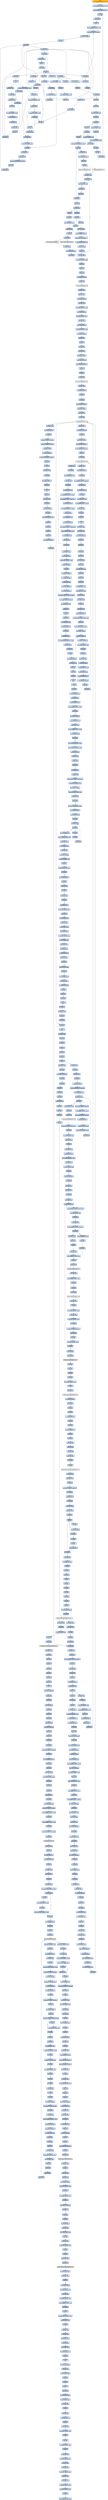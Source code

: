 digraph G {
node[shape=rectangle,style=filled,fillcolor=lightsteelblue,color=lightsteelblue]
bgcolor="transparent"
a0x0042f000movl_0x4001d0UINT32_ebx[label="start\nmovl $0x4001d0<UINT32>, %ebx",fillcolor="orange",color="lightgrey"];
a0x0042f005movl_0x401000UINT32_edi[label="0x0042f005\nmovl $0x401000<UINT32>, %edi"];
a0x0042f00amovl_0x42645cUINT32_esi[label="0x0042f00a\nmovl $0x42645c<UINT32>, %esi"];
a0x0042f00fpushl_ebx[label="0x0042f00f\npushl %ebx"];
a0x0042f010call_0x0042f01f[label="0x0042f010\ncall 0x0042f01f"];
a0x0042f01fcld_[label="0x0042f01f\ncld "];
a0x0042f020movb_0xffffff80UINT8_dl[label="0x0042f020\nmovb $0xffffff80<UINT8>, %dl"];
a0x0042f022movsb_ds_esi__es_edi_[label="0x0042f022\nmovsb %ds:(%esi), %es:(%edi)"];
a0x0042f023pushl_0x2UINT8[label="0x0042f023\npushl $0x2<UINT8>"];
a0x0042f025popl_ebx[label="0x0042f025\npopl %ebx"];
a0x0042f026call_esp_[label="0x0042f026\ncall (%esp)"];
a0x0042f015addb_dl_dl[label="0x0042f015\naddb %dl, %dl"];
a0x0042f017jne_0x0042f01e[label="0x0042f017\njne 0x0042f01e"];
a0x0042f019movb_esi__dl[label="0x0042f019\nmovb (%esi), %dl"];
a0x0042f01bincl_esi[label="0x0042f01b\nincl %esi"];
a0x0042f01cadcb_dl_dl[label="0x0042f01c\nadcb %dl, %dl"];
a0x0042f01eret[label="0x0042f01e\nret"];
a0x0042f029jae_0x0042f022[label="0x0042f029\njae 0x0042f022"];
a0x0042f02bxorl_ecx_ecx[label="0x0042f02b\nxorl %ecx, %ecx"];
a0x0042f02dcall_esp_[label="0x0042f02d\ncall (%esp)"];
a0x0042f030jae_0x0042f04a[label="0x0042f030\njae 0x0042f04a"];
a0x0042f032xorl_eax_eax[label="0x0042f032\nxorl %eax, %eax"];
a0x0042f034call_esp_[label="0x0042f034\ncall (%esp)"];
a0x0042f037jae_0x0042f05a[label="0x0042f037\njae 0x0042f05a"];
a0x0042f039movb_0x2UINT8_bl[label="0x0042f039\nmovb $0x2<UINT8>, %bl"];
a0x0042f03bincl_ecx[label="0x0042f03b\nincl %ecx"];
a0x0042f03cmovb_0x10UINT8_al[label="0x0042f03c\nmovb $0x10<UINT8>, %al"];
a0x0042f03ecall_esp_[label="0x0042f03e\ncall (%esp)"];
a0x0042f041adcb_al_al[label="0x0042f041\nadcb %al, %al"];
a0x0042f043jae_0x0042f03e[label="0x0042f043\njae 0x0042f03e"];
a0x0042f045jne_0x0042f086[label="0x0042f045\njne 0x0042f086"];
a0x0042f047stosb_al_es_edi_[label="0x0042f047\nstosb %al, %es:(%edi)"];
a0x0042f048jmp_0x0042f026[label="0x0042f048\njmp 0x0042f026"];
a0x0042f086pushl_esi[label="0x0042f086\npushl %esi"];
a0x0042f087movl_edi_esi[label="0x0042f087\nmovl %edi, %esi"];
a0x0042f089subl_eax_esi[label="0x0042f089\nsubl %eax, %esi"];
a0x0042f08brepz_movsb_ds_esi__es_edi_[label="0x0042f08b\nrepz movsb %ds:(%esi), %es:(%edi)"];
a0x0042f08dpopl_esi[label="0x0042f08d\npopl %esi"];
a0x0042f08ejmp_0x0042f026[label="0x0042f08e\njmp 0x0042f026"];
a0x0042f05alodsb_ds_esi__al[label="0x0042f05a\nlodsb %ds:(%esi), %al"];
a0x0042f05bshrl_eax[label="0x0042f05b\nshrl %eax"];
a0x0042f05dje_0x0042f0a0[label="0x0042f05d\nje 0x0042f0a0"];
a0x0042f05fadcl_ecx_ecx[label="0x0042f05f\nadcl %ecx, %ecx"];
a0x0042f061jmp_0x0042f07f[label="0x0042f061\njmp 0x0042f07f"];
a0x0042f07fincl_ecx[label="0x0042f07f\nincl %ecx"];
a0x0042f080incl_ecx[label="0x0042f080\nincl %ecx"];
a0x0042f081xchgl_eax_ebp[label="0x0042f081\nxchgl %eax, %ebp"];
a0x0042f082movl_ebp_eax[label="0x0042f082\nmovl %ebp, %eax"];
a0x0042f084movb_0x1UINT8_bl[label="0x0042f084\nmovb $0x1<UINT8>, %bl"];
a0x0042f04acall_0x0042f092[label="0x0042f04a\ncall 0x0042f092"];
a0x0042f092incl_ecx[label="0x0042f092\nincl %ecx"];
a0x0042f093call_0x4esp_[label="0x0042f093\ncall 0x4(%esp)"];
a0x0042f097adcl_ecx_ecx[label="0x0042f097\nadcl %ecx, %ecx"];
a0x0042f099call_0x4esp_[label="0x0042f099\ncall 0x4(%esp)"];
a0x0042f09djb_0x0042f093[label="0x0042f09d\njb 0x0042f093"];
a0x0042f09fret[label="0x0042f09f\nret"];
a0x0042f04fsubl_ebx_ecx[label="0x0042f04f\nsubl %ebx, %ecx"];
a0x0042f051jne_0x0042f063[label="0x0042f051\njne 0x0042f063"];
a0x0042f053call_0x0042f090[label="0x0042f053\ncall 0x0042f090"];
a0x0042f090xorl_ecx_ecx[label="0x0042f090\nxorl %ecx, %ecx"];
a0x0042f058jmp_0x0042f082[label="0x0042f058\njmp 0x0042f082"];
a0x0042f063xchgl_eax_ecx[label="0x0042f063\nxchgl %eax, %ecx"];
a0x0042f064decl_eax[label="0x0042f064\ndecl %eax"];
a0x0042f065shll_0x8UINT8_eax[label="0x0042f065\nshll $0x8<UINT8>, %eax"];
a0x0042f068lodsb_ds_esi__al[label="0x0042f068\nlodsb %ds:(%esi), %al"];
a0x0042f069call_0x0042f090[label="0x0042f069\ncall 0x0042f090"];
a0x0042f06ecmpl_0x7d00UINT32_eax[label="0x0042f06e\ncmpl $0x7d00<UINT32>, %eax"];
a0x0042f073jae_0x0042f07f[label="0x0042f073\njae 0x0042f07f"];
a0x0042f075cmpb_0x5UINT8_ah[label="0x0042f075\ncmpb $0x5<UINT8>, %ah"];
a0x0042f078jae_0x0042f080[label="0x0042f078\njae 0x0042f080"];
a0x0042f07acmpl_0x7fUINT8_eax[label="0x0042f07a\ncmpl $0x7f<UINT8>, %eax"];
a0x0042f07dja_0x0042f081[label="0x0042f07d\nja 0x0042f081"];
a0x0042f0a0popl_edi[label="0x0042f0a0\npopl %edi"];
a0x0042f0a1popl_ebx[label="0x0042f0a1\npopl %ebx"];
a0x0042f0a2movzwl_ebx__edi[label="0x0042f0a2\nmovzwl (%ebx), %edi"];
a0x0042f0a5decl_edi[label="0x0042f0a5\ndecl %edi"];
a0x0042f0a6je_0x0042f0b0[label="0x0042f0a6\nje 0x0042f0b0"];
a0x0042f0a8decl_edi[label="0x0042f0a8\ndecl %edi"];
a0x0042f0a9je_0x0042f0be[label="0x0042f0a9\nje 0x0042f0be"];
a0x0042f0abshll_0xcUINT8_edi[label="0x0042f0ab\nshll $0xc<UINT8>, %edi"];
a0x0042f0aejmp_0x0042f0b7[label="0x0042f0ae\njmp 0x0042f0b7"];
a0x0042f0b7incl_ebx[label="0x0042f0b7\nincl %ebx"];
a0x0042f0b8incl_ebx[label="0x0042f0b8\nincl %ebx"];
a0x0042f0b9jmp_0x0042f00f[label="0x0042f0b9\njmp 0x0042f00f"];
a0x0042f0b0movl_0x2ebx__edi[label="0x0042f0b0\nmovl 0x2(%ebx), %edi"];
a0x0042f0b3pushl_edi[label="0x0042f0b3\npushl %edi"];
a0x0042f0b4addl_0x4UINT8_ebx[label="0x0042f0b4\naddl $0x4<UINT8>, %ebx"];
a0x0042f0bepopl_edi[label="0x0042f0be\npopl %edi"];
a0x0042f0bfmovl_0x42f128UINT32_ebx[label="0x0042f0bf\nmovl $0x42f128<UINT32>, %ebx"];
a0x0042f0c4incl_edi[label="0x0042f0c4\nincl %edi"];
a0x0042f0c5movl_edi__esi[label="0x0042f0c5\nmovl (%edi), %esi"];
a0x0042f0c7scasl_es_edi__eax[label="0x0042f0c7\nscasl %es:(%edi), %eax"];
a0x0042f0c8pushl_edi[label="0x0042f0c8\npushl %edi"];
a0x0042f0c9call_ebx_[label="0x0042f0c9\ncall (%ebx)"];
LoadLibraryA_kernel32_dll[label="LoadLibraryA@kernel32.dll",fillcolor="lightgrey",color="lightgrey"];
a0x0042f0cbxchgl_eax_ebp[label="0x0042f0cb\nxchgl %eax, %ebp"];
a0x0042f0ccxorl_eax_eax[label="0x0042f0cc\nxorl %eax, %eax"];
a0x0042f0cescasb_es_edi__al[label="0x0042f0ce\nscasb %es:(%edi), %al"];
a0x0042f0cfjne_0x0042f0ce[label="0x0042f0cf\njne 0x0042f0ce"];
a0x0042f0d1decb_edi_[label="0x0042f0d1\ndecb (%edi)"];
a0x0042f0d3je_0x0042f0c4[label="0x0042f0d3\nje 0x0042f0c4"];
a0x0042f0d5decb_edi_[label="0x0042f0d5\ndecb (%edi)"];
a0x0042f0d7jne_0x0042f0df[label="0x0042f0d7\njne 0x0042f0df"];
a0x0042f0dfdecb_edi_[label="0x0042f0df\ndecb (%edi)"];
a0x0042f0e1je_0x004024a2[label="0x0042f0e1\nje 0x004024a2"];
a0x0042f0e7pushl_edi[label="0x0042f0e7\npushl %edi"];
a0x0042f0e8pushl_ebp[label="0x0042f0e8\npushl %ebp"];
a0x0042f0e9call_0x4ebx_[label="0x0042f0e9\ncall 0x4(%ebx)"];
GetProcAddress_kernel32_dll[label="GetProcAddress@kernel32.dll",fillcolor="lightgrey",color="lightgrey"];
a0x0042f0ecorl_eax_esi_[label="0x0042f0ec\norl %eax, (%esi)"];
a0x0042f0eelodsl_ds_esi__eax[label="0x0042f0ee\nlodsl %ds:(%esi), %eax"];
a0x0042f0efjne_0x0042f0cc[label="0x0042f0ef\njne 0x0042f0cc"];
GetProcAddress_KERNEL32_dll[label="GetProcAddress@KERNEL32.dll",fillcolor="lightgrey",color="lightgrey"];
LoadLibraryA_KERNEL32_dll[label="LoadLibraryA@KERNEL32.dll",fillcolor="lightgrey",color="lightgrey"];
a0x0042f0d9incl_edi[label="0x0042f0d9\nincl %edi"];
a0x0042f0dapushl_edi_[label="0x0042f0da\npushl (%edi)"];
a0x0042f0dcscasl_es_edi__eax[label="0x0042f0dc\nscasl %es:(%edi), %eax"];
a0x0042f0ddjmp_0x0042f0e8[label="0x0042f0dd\njmp 0x0042f0e8"];
a0x004024a2pushl_ebp[label="0x004024a2\npushl %ebp"];
a0x004024a3movl_esp_ebp[label="0x004024a3\nmovl %esp, %ebp"];
a0x004024a5pushl_0xffffffffUINT8[label="0x004024a5\npushl $0xffffffff<UINT8>"];
a0x004024a7pushl_0x407178UINT32[label="0x004024a7\npushl $0x407178<UINT32>"];
a0x004024acpushl_0x404ec8UINT32[label="0x004024ac\npushl $0x404ec8<UINT32>"];
a0x004024b1movl_fs_0_eax[label="0x004024b1\nmovl %fs:0, %eax"];
a0x004024b7pushl_eax[label="0x004024b7\npushl %eax"];
a0x004024b8movl_esp_fs_0[label="0x004024b8\nmovl %esp, %fs:0"];
a0x004024bfsubl_0x58UINT8_esp[label="0x004024bf\nsubl $0x58<UINT8>, %esp"];
a0x004024c2pushl_ebx[label="0x004024c2\npushl %ebx"];
a0x004024c3pushl_esi[label="0x004024c3\npushl %esi"];
a0x004024c4pushl_edi[label="0x004024c4\npushl %edi"];
a0x004024c5movl_esp__24ebp_[label="0x004024c5\nmovl %esp, -24(%ebp)"];
a0x004024c8call_0x4070cc[label="0x004024c8\ncall 0x4070cc"];
GetVersion_KERNEL32_dll[label="GetVersion@KERNEL32.dll",fillcolor="lightgrey",color="lightgrey"];
a0x004024cexorl_edx_edx[label="0x004024ce\nxorl %edx, %edx"];
a0x004024d0movb_ah_dl[label="0x004024d0\nmovb %ah, %dl"];
a0x004024d2movl_edx_0x422df4[label="0x004024d2\nmovl %edx, 0x422df4"];
a0x004024d8movl_eax_ecx[label="0x004024d8\nmovl %eax, %ecx"];
a0x004024daandl_0xffUINT32_ecx[label="0x004024da\nandl $0xff<UINT32>, %ecx"];
a0x004024e0movl_ecx_0x422df0[label="0x004024e0\nmovl %ecx, 0x422df0"];
a0x004024e6shll_0x8UINT8_ecx[label="0x004024e6\nshll $0x8<UINT8>, %ecx"];
a0x004024e9addl_edx_ecx[label="0x004024e9\naddl %edx, %ecx"];
a0x004024ebmovl_ecx_0x422dec[label="0x004024eb\nmovl %ecx, 0x422dec"];
a0x004024f1shrl_0x10UINT8_eax[label="0x004024f1\nshrl $0x10<UINT8>, %eax"];
a0x004024f4movl_eax_0x422de8[label="0x004024f4\nmovl %eax, 0x422de8"];
a0x004024f9xorl_esi_esi[label="0x004024f9\nxorl %esi, %esi"];
a0x004024fbpushl_esi[label="0x004024fb\npushl %esi"];
a0x004024fccall_0x403b73[label="0x004024fc\ncall 0x403b73"];
a0x00403b73xorl_eax_eax[label="0x00403b73\nxorl %eax, %eax"];
a0x00403b75pushl_0x0UINT8[label="0x00403b75\npushl $0x0<UINT8>"];
a0x00403b77cmpl_eax_0x8esp_[label="0x00403b77\ncmpl %eax, 0x8(%esp)"];
a0x00403b7bpushl_0x1000UINT32[label="0x00403b7b\npushl $0x1000<UINT32>"];
a0x00403b80sete_al[label="0x00403b80\nsete %al"];
a0x00403b83pushl_eax[label="0x00403b83\npushl %eax"];
a0x00403b84call_0x407094[label="0x00403b84\ncall 0x407094"];
HeapCreate_KERNEL32_dll[label="HeapCreate@KERNEL32.dll",fillcolor="lightgrey",color="lightgrey"];
a0x00403b8atestl_eax_eax[label="0x00403b8a\ntestl %eax, %eax"];
a0x00403b8cmovl_eax_0x423330[label="0x00403b8c\nmovl %eax, 0x423330"];
a0x00403b91je_0x403ba8[label="0x00403b91\nje 0x403ba8"];
a0x00403b93call_0x403baf[label="0x00403b93\ncall 0x403baf"];
a0x00403bafpushl_0x140UINT32[label="0x00403baf\npushl $0x140<UINT32>"];
a0x00403bb4pushl_0x0UINT8[label="0x00403bb4\npushl $0x0<UINT8>"];
a0x00403bb6pushl_0x423330[label="0x00403bb6\npushl 0x423330"];
a0x00403bbccall_0x4070e0[label="0x00403bbc\ncall 0x4070e0"];
HeapAlloc_KERNEL32_dll[label="HeapAlloc@KERNEL32.dll",fillcolor="lightgrey",color="lightgrey"];
a0x00403bc2testl_eax_eax[label="0x00403bc2\ntestl %eax, %eax"];
a0x00403bc4movl_eax_0x42332c[label="0x00403bc4\nmovl %eax, 0x42332c"];
a0x00403bc9jne_0x403bcc[label="0x00403bc9\njne 0x403bcc"];
a0x00403bccandl_0x0UINT8_0x423324[label="0x00403bcc\nandl $0x0<UINT8>, 0x423324"];
a0x00403bd3andl_0x0UINT8_0x423328[label="0x00403bd3\nandl $0x0<UINT8>, 0x423328"];
a0x00403bdapushl_0x1UINT8[label="0x00403bda\npushl $0x1<UINT8>"];
a0x00403bdcmovl_eax_0x423320[label="0x00403bdc\nmovl %eax, 0x423320"];
a0x00403be1movl_0x10UINT32_0x423318[label="0x00403be1\nmovl $0x10<UINT32>, 0x423318"];
a0x00403bebpopl_eax[label="0x00403beb\npopl %eax"];
a0x00403becret[label="0x00403bec\nret"];
a0x00403b98testl_eax_eax[label="0x00403b98\ntestl %eax, %eax"];
a0x00403b9ajne_0x403bab[label="0x00403b9a\njne 0x403bab"];
a0x00403babpushl_0x1UINT8[label="0x00403bab\npushl $0x1<UINT8>"];
a0x00403badpopl_eax[label="0x00403bad\npopl %eax"];
a0x00403baeret[label="0x00403bae\nret"];
a0x00402501popl_ecx[label="0x00402501\npopl %ecx"];
a0x00402502testl_eax_eax[label="0x00402502\ntestl %eax, %eax"];
a0x00402504jne_0x40250e[label="0x00402504\njne 0x40250e"];
a0x0040250emovl_esi__4ebp_[label="0x0040250e\nmovl %esi, -4(%ebp)"];
a0x00402511call_0x404c23[label="0x00402511\ncall 0x404c23"];
a0x00404c23subl_0x44UINT8_esp[label="0x00404c23\nsubl $0x44<UINT8>, %esp"];
a0x00404c26pushl_ebx[label="0x00404c26\npushl %ebx"];
a0x00404c27pushl_ebp[label="0x00404c27\npushl %ebp"];
a0x00404c28pushl_esi[label="0x00404c28\npushl %esi"];
a0x00404c29pushl_edi[label="0x00404c29\npushl %edi"];
a0x00404c2apushl_0x100UINT32[label="0x00404c2a\npushl $0x100<UINT32>"];
a0x00404c2fcall_0x40236b[label="0x00404c2f\ncall 0x40236b"];
a0x0040236bpushl_0x422dd4[label="0x0040236b\npushl 0x422dd4"];
a0x00402371pushl_0x8esp_[label="0x00402371\npushl 0x8(%esp)"];
a0x00402375call_0x40237d[label="0x00402375\ncall 0x40237d"];
a0x0040237dcmpl_0xffffffe0UINT8_0x4esp_[label="0x0040237d\ncmpl $0xffffffe0<UINT8>, 0x4(%esp)"];
a0x00402382ja_0x4023a6[label="0x00402382\nja 0x4023a6"];
a0x00402384pushl_0x4esp_[label="0x00402384\npushl 0x4(%esp)"];
a0x00402388call_0x4023a9[label="0x00402388\ncall 0x4023a9"];
a0x004023a9pushl_esi[label="0x004023a9\npushl %esi"];
a0x004023aamovl_0x8esp__esi[label="0x004023aa\nmovl 0x8(%esp), %esi"];
a0x004023aecmpl_0x4229fc_esi[label="0x004023ae\ncmpl 0x4229fc, %esi"];
a0x004023b4ja_0x4023c1[label="0x004023b4\nja 0x4023c1"];
a0x004023b6pushl_esi[label="0x004023b6\npushl %esi"];
a0x004023b7call_0x403f43[label="0x004023b7\ncall 0x403f43"];
a0x00403f43pushl_ebp[label="0x00403f43\npushl %ebp"];
a0x00403f44movl_esp_ebp[label="0x00403f44\nmovl %esp, %ebp"];
a0x00403f46subl_0x14UINT8_esp[label="0x00403f46\nsubl $0x14<UINT8>, %esp"];
a0x00403f49movl_0x423328_eax[label="0x00403f49\nmovl 0x423328, %eax"];
a0x00403f4emovl_0x42332c_edx[label="0x00403f4e\nmovl 0x42332c, %edx"];
a0x00403f54pushl_ebx[label="0x00403f54\npushl %ebx"];
a0x00403f55pushl_esi[label="0x00403f55\npushl %esi"];
a0x00403f56leal_eaxeax4__eax[label="0x00403f56\nleal (%eax,%eax,4), %eax"];
a0x00403f59pushl_edi[label="0x00403f59\npushl %edi"];
a0x00403f5aleal_edxeax4__edi[label="0x00403f5a\nleal (%edx,%eax,4), %edi"];
a0x00403f5dmovl_0x8ebp__eax[label="0x00403f5d\nmovl 0x8(%ebp), %eax"];
a0x00403f60movl_edi__4ebp_[label="0x00403f60\nmovl %edi, -4(%ebp)"];
a0x00403f63leal_0x17eax__ecx[label="0x00403f63\nleal 0x17(%eax), %ecx"];
a0x00403f66andl_0xfffffff0UINT8_ecx[label="0x00403f66\nandl $0xfffffff0<UINT8>, %ecx"];
a0x00403f69movl_ecx__16ebp_[label="0x00403f69\nmovl %ecx, -16(%ebp)"];
a0x00403f6csarl_0x4UINT8_ecx[label="0x00403f6c\nsarl $0x4<UINT8>, %ecx"];
a0x00403f6fdecl_ecx[label="0x00403f6f\ndecl %ecx"];
a0x00403f70cmpl_0x20UINT8_ecx[label="0x00403f70\ncmpl $0x20<UINT8>, %ecx"];
a0x00403f73jnl_0x403f83[label="0x00403f73\njnl 0x403f83"];
a0x00403f75orl_0xffffffffUINT8_esi[label="0x00403f75\norl $0xffffffff<UINT8>, %esi"];
a0x00403f78shrl_cl_esi[label="0x00403f78\nshrl %cl, %esi"];
a0x00403f7aorl_0xffffffffUINT8__8ebp_[label="0x00403f7a\norl $0xffffffff<UINT8>, -8(%ebp)"];
a0x00403f7emovl_esi__12ebp_[label="0x00403f7e\nmovl %esi, -12(%ebp)"];
a0x00403f81jmp_0x403f93[label="0x00403f81\njmp 0x403f93"];
a0x00403f93movl_0x423320_eax[label="0x00403f93\nmovl 0x423320, %eax"];
a0x00403f98movl_eax_ebx[label="0x00403f98\nmovl %eax, %ebx"];
a0x00403f9acmpl_edi_ebx[label="0x00403f9a\ncmpl %edi, %ebx"];
a0x00403f9cmovl_ebx_0x8ebp_[label="0x00403f9c\nmovl %ebx, 0x8(%ebp)"];
a0x00403f9fjae_0x403fba[label="0x00403f9f\njae 0x403fba"];
a0x00403fbacmpl__4ebp__ebx[label="0x00403fba\ncmpl -4(%ebp), %ebx"];
a0x00403fbdjne_0x404038[label="0x00403fbd\njne 0x404038"];
a0x00403fbfmovl_edx_ebx[label="0x00403fbf\nmovl %edx, %ebx"];
a0x00403fc1cmpl_eax_ebx[label="0x00403fc1\ncmpl %eax, %ebx"];
a0x00403fc3movl_ebx_0x8ebp_[label="0x00403fc3\nmovl %ebx, 0x8(%ebp)"];
a0x00403fc6jae_0x403fdd[label="0x00403fc6\njae 0x403fdd"];
a0x00403fddjne_0x404038[label="0x00403fdd\njne 0x404038"];
a0x00403fdfcmpl__4ebp__ebx[label="0x00403fdf\ncmpl -4(%ebp), %ebx"];
a0x00403fe2jae_0x403ff5[label="0x00403fe2\njae 0x403ff5"];
a0x00403ff5jne_0x40401d[label="0x00403ff5\njne 0x40401d"];
a0x00403ff7movl_edx_ebx[label="0x00403ff7\nmovl %edx, %ebx"];
a0x00403ff9cmpl_eax_ebx[label="0x00403ff9\ncmpl %eax, %ebx"];
a0x00403ffbmovl_ebx_0x8ebp_[label="0x00403ffb\nmovl %ebx, 0x8(%ebp)"];
a0x00403ffejae_0x40400d[label="0x00403ffe\njae 0x40400d"];
a0x0040400djne_0x40401d[label="0x0040400d\njne 0x40401d"];
a0x0040400fcall_0x40424c[label="0x0040400f\ncall 0x40424c"];
a0x0040424cmovl_0x423328_eax[label="0x0040424c\nmovl 0x423328, %eax"];
a0x00404251movl_0x423318_ecx[label="0x00404251\nmovl 0x423318, %ecx"];
a0x00404257pushl_esi[label="0x00404257\npushl %esi"];
a0x00404258pushl_edi[label="0x00404258\npushl %edi"];
a0x00404259xorl_edi_edi[label="0x00404259\nxorl %edi, %edi"];
a0x0040425bcmpl_ecx_eax[label="0x0040425b\ncmpl %ecx, %eax"];
a0x0040425djne_0x40428f[label="0x0040425d\njne 0x40428f"];
a0x0040428fmovl_0x42332c_ecx[label="0x0040428f\nmovl 0x42332c, %ecx"];
a0x00404295pushl_0x41c4UINT32[label="0x00404295\npushl $0x41c4<UINT32>"];
a0x0040429apushl_0x8UINT8[label="0x0040429a\npushl $0x8<UINT8>"];
a0x0040429cleal_eaxeax4__eax[label="0x0040429c\nleal (%eax,%eax,4), %eax"];
a0x0040429fpushl_0x423330[label="0x0040429f\npushl 0x423330"];
a0x004042a5leal_ecxeax4__esi[label="0x004042a5\nleal (%ecx,%eax,4), %esi"];
a0x004042a8call_0x4070e0[label="0x004042a8\ncall 0x4070e0"];
a0x004042aecmpl_edi_eax[label="0x004042ae\ncmpl %edi, %eax"];
a0x004042b0movl_eax_0x10esi_[label="0x004042b0\nmovl %eax, 0x10(%esi)"];
a0x004042b3je_0x4042df[label="0x004042b3\nje 0x4042df"];
a0x004042b5pushl_0x4UINT8[label="0x004042b5\npushl $0x4<UINT8>"];
a0x004042b7pushl_0x2000UINT32[label="0x004042b7\npushl $0x2000<UINT32>"];
a0x004042bcpushl_0x100000UINT32[label="0x004042bc\npushl $0x100000<UINT32>"];
a0x004042c1pushl_edi[label="0x004042c1\npushl %edi"];
a0x004042c2call_0x40708c[label="0x004042c2\ncall 0x40708c"];
VirtualAlloc_KERNEL32_dll[label="VirtualAlloc@KERNEL32.dll",fillcolor="lightgrey",color="lightgrey"];
a0x004042c8cmpl_edi_eax[label="0x004042c8\ncmpl %edi, %eax"];
a0x004042camovl_eax_0xcesi_[label="0x004042ca\nmovl %eax, 0xc(%esi)"];
a0x004042cdjne_0x4042e3[label="0x004042cd\njne 0x4042e3"];
a0x004042e3orl_0xffffffffUINT8_0x8esi_[label="0x004042e3\norl $0xffffffff<UINT8>, 0x8(%esi)"];
a0x004042e7movl_edi_esi_[label="0x004042e7\nmovl %edi, (%esi)"];
a0x004042e9movl_edi_0x4esi_[label="0x004042e9\nmovl %edi, 0x4(%esi)"];
a0x004042ecincl_0x423328[label="0x004042ec\nincl 0x423328"];
a0x004042f2movl_0x10esi__eax[label="0x004042f2\nmovl 0x10(%esi), %eax"];
a0x004042f5orl_0xffffffffUINT8_eax_[label="0x004042f5\norl $0xffffffff<UINT8>, (%eax)"];
a0x004042f8movl_esi_eax[label="0x004042f8\nmovl %esi, %eax"];
a0x004042fapopl_edi[label="0x004042fa\npopl %edi"];
a0x004042fbpopl_esi[label="0x004042fb\npopl %esi"];
a0x004042fcret[label="0x004042fc\nret"];
a0x00404014movl_eax_ebx[label="0x00404014\nmovl %eax, %ebx"];
a0x00404016testl_ebx_ebx[label="0x00404016\ntestl %ebx, %ebx"];
a0x00404018movl_ebx_0x8ebp_[label="0x00404018\nmovl %ebx, 0x8(%ebp)"];
a0x0040401bje_0x404031[label="0x0040401b\nje 0x404031"];
a0x0040401dpushl_ebx[label="0x0040401d\npushl %ebx"];
a0x0040401ecall_0x4042fd[label="0x0040401e\ncall 0x4042fd"];
a0x004042fdpushl_ebp[label="0x004042fd\npushl %ebp"];
a0x004042femovl_esp_ebp[label="0x004042fe\nmovl %esp, %ebp"];
a0x00404300pushl_ecx[label="0x00404300\npushl %ecx"];
a0x00404301movl_0x8ebp__ecx[label="0x00404301\nmovl 0x8(%ebp), %ecx"];
a0x00404304pushl_ebx[label="0x00404304\npushl %ebx"];
a0x00404305pushl_esi[label="0x00404305\npushl %esi"];
a0x00404306pushl_edi[label="0x00404306\npushl %edi"];
a0x00404307movl_0x10ecx__esi[label="0x00404307\nmovl 0x10(%ecx), %esi"];
a0x0040430amovl_0x8ecx__eax[label="0x0040430a\nmovl 0x8(%ecx), %eax"];
a0x0040430dxorl_ebx_ebx[label="0x0040430d\nxorl %ebx, %ebx"];
a0x0040430ftestl_eax_eax[label="0x0040430f\ntestl %eax, %eax"];
a0x00404311jl_0x404318[label="0x00404311\njl 0x404318"];
a0x00404318movl_ebx_eax[label="0x00404318\nmovl %ebx, %eax"];
a0x0040431apushl_0x3fUINT8[label="0x0040431a\npushl $0x3f<UINT8>"];
a0x0040431cimull_0x204UINT32_eax_eax[label="0x0040431c\nimull $0x204<UINT32>, %eax, %eax"];
a0x00404322popl_edx[label="0x00404322\npopl %edx"];
a0x00404323leal_0x144eaxesi__eax[label="0x00404323\nleal 0x144(%eax,%esi), %eax"];
a0x0040432amovl_eax__4ebp_[label="0x0040432a\nmovl %eax, -4(%ebp)"];
a0x0040432dmovl_eax_0x8eax_[label="0x0040432d\nmovl %eax, 0x8(%eax)"];
a0x00404330movl_eax_0x4eax_[label="0x00404330\nmovl %eax, 0x4(%eax)"];
a0x00404333addl_0x8UINT8_eax[label="0x00404333\naddl $0x8<UINT8>, %eax"];
a0x00404336decl_edx[label="0x00404336\ndecl %edx"];
a0x00404337jne_0x40432d[label="0x00404337\njne 0x40432d"];
a0x00404339movl_ebx_edi[label="0x00404339\nmovl %ebx, %edi"];
a0x0040433bpushl_0x4UINT8[label="0x0040433b\npushl $0x4<UINT8>"];
a0x0040433dshll_0xfUINT8_edi[label="0x0040433d\nshll $0xf<UINT8>, %edi"];
a0x00404340addl_0xcecx__edi[label="0x00404340\naddl 0xc(%ecx), %edi"];
a0x00404343pushl_0x1000UINT32[label="0x00404343\npushl $0x1000<UINT32>"];
a0x00404348pushl_0x8000UINT32[label="0x00404348\npushl $0x8000<UINT32>"];
a0x0040434dpushl_edi[label="0x0040434d\npushl %edi"];
a0x0040434ecall_0x40708c[label="0x0040434e\ncall 0x40708c"];
a0x00404354testl_eax_eax[label="0x00404354\ntestl %eax, %eax"];
a0x00404356jne_0x404360[label="0x00404356\njne 0x404360"];
a0x00404360leal_0x7000edi__edx[label="0x00404360\nleal 0x7000(%edi), %edx"];
a0x00404366cmpl_edx_edi[label="0x00404366\ncmpl %edx, %edi"];
a0x00404368ja_0x4043a6[label="0x00404368\nja 0x4043a6"];
a0x0040436aleal_0x10edi__eax[label="0x0040436a\nleal 0x10(%edi), %eax"];
a0x0040436dorl_0xffffffffUINT8__8eax_[label="0x0040436d\norl $0xffffffff<UINT8>, -8(%eax)"];
a0x00404371orl_0xffffffffUINT8_0xfeceax_[label="0x00404371\norl $0xffffffff<UINT8>, 0xfec(%eax)"];
a0x00404378leal_0xffceax__ecx[label="0x00404378\nleal 0xffc(%eax), %ecx"];
a0x0040437emovl_0xff0UINT32__4eax_[label="0x0040437e\nmovl $0xff0<UINT32>, -4(%eax)"];
a0x00404385movl_ecx_eax_[label="0x00404385\nmovl %ecx, (%eax)"];
a0x00404387leal__4100eax__ecx[label="0x00404387\nleal -4100(%eax), %ecx"];
a0x0040438dmovl_ecx_0x4eax_[label="0x0040438d\nmovl %ecx, 0x4(%eax)"];
a0x00404390movl_0xff0UINT32_0xfe8eax_[label="0x00404390\nmovl $0xff0<UINT32>, 0xfe8(%eax)"];
a0x0040439aaddl_0x1000UINT32_eax[label="0x0040439a\naddl $0x1000<UINT32>, %eax"];
a0x0040439fleal__16eax__ecx[label="0x0040439f\nleal -16(%eax), %ecx"];
a0x004043a2cmpl_edx_ecx[label="0x004043a2\ncmpl %edx, %ecx"];
a0x004043a4jbe_0x40436d[label="0x004043a4\njbe 0x40436d"];
a0x004043a6movl__4ebp__eax[label="0x004043a6\nmovl -4(%ebp), %eax"];
a0x004043a9leal_0xcedi__ecx[label="0x004043a9\nleal 0xc(%edi), %ecx"];
a0x004043acaddl_0x1f8UINT32_eax[label="0x004043ac\naddl $0x1f8<UINT32>, %eax"];
a0x004043b1pushl_0x1UINT8[label="0x004043b1\npushl $0x1<UINT8>"];
a0x004043b3popl_edi[label="0x004043b3\npopl %edi"];
a0x004043b4movl_ecx_0x4eax_[label="0x004043b4\nmovl %ecx, 0x4(%eax)"];
a0x004043b7movl_eax_0x8ecx_[label="0x004043b7\nmovl %eax, 0x8(%ecx)"];
a0x004043baleal_0xcedx__ecx[label="0x004043ba\nleal 0xc(%edx), %ecx"];
a0x004043bdmovl_ecx_0x8eax_[label="0x004043bd\nmovl %ecx, 0x8(%eax)"];
a0x004043c0movl_eax_0x4ecx_[label="0x004043c0\nmovl %eax, 0x4(%ecx)"];
a0x004043c3andl_0x0UINT8_0x44esiebx4_[label="0x004043c3\nandl $0x0<UINT8>, 0x44(%esi,%ebx,4)"];
a0x004043c8movl_edi_0xc4esiebx4_[label="0x004043c8\nmovl %edi, 0xc4(%esi,%ebx,4)"];
a0x004043cfmovb_0x43esi__al[label="0x004043cf\nmovb 0x43(%esi), %al"];
a0x004043d2movb_al_cl[label="0x004043d2\nmovb %al, %cl"];
a0x004043d4incb_cl[label="0x004043d4\nincb %cl"];
a0x004043d6testb_al_al[label="0x004043d6\ntestb %al, %al"];
a0x004043d8movl_0x8ebp__eax[label="0x004043d8\nmovl 0x8(%ebp), %eax"];
a0x004043dbmovb_cl_0x43esi_[label="0x004043db\nmovb %cl, 0x43(%esi)"];
a0x004043dejne_0x4043e3[label="0x004043de\njne 0x4043e3"];
a0x004043e0orl_edi_0x4eax_[label="0x004043e0\norl %edi, 0x4(%eax)"];
a0x004043e3movl_0x80000000UINT32_edx[label="0x004043e3\nmovl $0x80000000<UINT32>, %edx"];
a0x004043e8movl_ebx_ecx[label="0x004043e8\nmovl %ebx, %ecx"];
a0x004043eashrl_cl_edx[label="0x004043ea\nshrl %cl, %edx"];
a0x004043ecnotl_edx[label="0x004043ec\nnotl %edx"];
a0x004043eeandl_edx_0x8eax_[label="0x004043ee\nandl %edx, 0x8(%eax)"];
a0x004043f1movl_ebx_eax[label="0x004043f1\nmovl %ebx, %eax"];
a0x004043f3popl_edi[label="0x004043f3\npopl %edi"];
a0x004043f4popl_esi[label="0x004043f4\npopl %esi"];
a0x004043f5popl_ebx[label="0x004043f5\npopl %ebx"];
a0x004043f6leave_[label="0x004043f6\nleave "];
a0x004043f7ret[label="0x004043f7\nret"];
a0x00404023popl_ecx[label="0x00404023\npopl %ecx"];
a0x00404024movl_0x10ebx__ecx[label="0x00404024\nmovl 0x10(%ebx), %ecx"];
a0x00404027movl_eax_ecx_[label="0x00404027\nmovl %eax, (%ecx)"];
a0x00404029movl_0x10ebx__eax[label="0x00404029\nmovl 0x10(%ebx), %eax"];
a0x0040402ccmpl_0xffffffffUINT8_eax_[label="0x0040402c\ncmpl $0xffffffff<UINT8>, (%eax)"];
a0x0040402fjne_0x404038[label="0x0040402f\njne 0x404038"];
a0x00404038movl_ebx_0x423320[label="0x00404038\nmovl %ebx, 0x423320"];
a0x0040403emovl_0x10ebx__eax[label="0x0040403e\nmovl 0x10(%ebx), %eax"];
a0x00404041movl_eax__edx[label="0x00404041\nmovl (%eax), %edx"];
a0x00404043cmpl_0xffffffffUINT8_edx[label="0x00404043\ncmpl $0xffffffff<UINT8>, %edx"];
a0x00404046movl_edx__4ebp_[label="0x00404046\nmovl %edx, -4(%ebp)"];
a0x00404049je_0x40405f[label="0x00404049\nje 0x40405f"];
a0x0040404bmovl_0xc4eaxedx4__ecx[label="0x0040404b\nmovl 0xc4(%eax,%edx,4), %ecx"];
a0x00404052movl_0x44eaxedx4__edi[label="0x00404052\nmovl 0x44(%eax,%edx,4), %edi"];
a0x00404056andl__8ebp__ecx[label="0x00404056\nandl -8(%ebp), %ecx"];
a0x00404059andl_esi_edi[label="0x00404059\nandl %esi, %edi"];
a0x0040405borl_edi_ecx[label="0x0040405b\norl %edi, %ecx"];
a0x0040405djne_0x404096[label="0x0040405d\njne 0x404096"];
a0x00404096movl_edx_ecx[label="0x00404096\nmovl %edx, %ecx"];
a0x00404098xorl_edi_edi[label="0x00404098\nxorl %edi, %edi"];
a0x0040409aimull_0x204UINT32_ecx_ecx[label="0x0040409a\nimull $0x204<UINT32>, %ecx, %ecx"];
a0x004040a0leal_0x144ecxeax__ecx[label="0x004040a0\nleal 0x144(%ecx,%eax), %ecx"];
a0x004040a7movl_ecx__12ebp_[label="0x004040a7\nmovl %ecx, -12(%ebp)"];
a0x004040aamovl_0x44eaxedx4__ecx[label="0x004040aa\nmovl 0x44(%eax,%edx,4), %ecx"];
a0x004040aeandl_esi_ecx[label="0x004040ae\nandl %esi, %ecx"];
a0x004040b0jne_0x4040bf[label="0x004040b0\njne 0x4040bf"];
a0x004040b2movl_0xc4eaxedx4__ecx[label="0x004040b2\nmovl 0xc4(%eax,%edx,4), %ecx"];
a0x004040b9pushl_0x20UINT8[label="0x004040b9\npushl $0x20<UINT8>"];
a0x004040bbandl__8ebp__ecx[label="0x004040bb\nandl -8(%ebp), %ecx"];
a0x004040bepopl_edi[label="0x004040be\npopl %edi"];
a0x004040bftestl_ecx_ecx[label="0x004040bf\ntestl %ecx, %ecx"];
a0x004040c1jl_0x4040c8[label="0x004040c1\njl 0x4040c8"];
a0x004040c3shll_ecx[label="0x004040c3\nshll %ecx"];
a0x004040c5incl_edi[label="0x004040c5\nincl %edi"];
a0x004040c6jmp_0x4040bf[label="0x004040c6\njmp 0x4040bf"];
a0x004040c8movl__12ebp__ecx[label="0x004040c8\nmovl -12(%ebp), %ecx"];
a0x004040cbmovl_0x4ecxedi8__edx[label="0x004040cb\nmovl 0x4(%ecx,%edi,8), %edx"];
a0x004040cfmovl_edx__ecx[label="0x004040cf\nmovl (%edx), %ecx"];
a0x004040d1subl__16ebp__ecx[label="0x004040d1\nsubl -16(%ebp), %ecx"];
a0x004040d4movl_ecx_esi[label="0x004040d4\nmovl %ecx, %esi"];
a0x004040d6movl_ecx__8ebp_[label="0x004040d6\nmovl %ecx, -8(%ebp)"];
a0x004040d9sarl_0x4UINT8_esi[label="0x004040d9\nsarl $0x4<UINT8>, %esi"];
a0x004040dcdecl_esi[label="0x004040dc\ndecl %esi"];
a0x004040ddcmpl_0x3fUINT8_esi[label="0x004040dd\ncmpl $0x3f<UINT8>, %esi"];
a0x004040e0jle_0x4040e5[label="0x004040e0\njle 0x4040e5"];
a0x004040e2pushl_0x3fUINT8[label="0x004040e2\npushl $0x3f<UINT8>"];
a0x004040e4popl_esi[label="0x004040e4\npopl %esi"];
a0x004040e5cmpl_edi_esi[label="0x004040e5\ncmpl %edi, %esi"];
a0x004040e7je_0x4041fa[label="0x004040e7\nje 0x4041fa"];
a0x004041fatestl_ecx_ecx[label="0x004041fa\ntestl %ecx, %ecx"];
a0x004041fcje_0x404209[label="0x004041fc\nje 0x404209"];
a0x004041femovl_ecx_edx_[label="0x004041fe\nmovl %ecx, (%edx)"];
a0x00404200movl_ecx__4ecxedx_[label="0x00404200\nmovl %ecx, -4(%ecx,%edx)"];
a0x00404204jmp_0x404209[label="0x00404204\njmp 0x404209"];
a0x00404209movl__16ebp__esi[label="0x00404209\nmovl -16(%ebp), %esi"];
a0x0040420caddl_ecx_edx[label="0x0040420c\naddl %ecx, %edx"];
a0x0040420eleal_0x1esi__ecx[label="0x0040420e\nleal 0x1(%esi), %ecx"];
a0x00404211movl_ecx_edx_[label="0x00404211\nmovl %ecx, (%edx)"];
a0x00404213movl_ecx__4edxesi_[label="0x00404213\nmovl %ecx, -4(%edx,%esi)"];
a0x00404217movl__12ebp__esi[label="0x00404217\nmovl -12(%ebp), %esi"];
a0x0040421amovl_esi__ecx[label="0x0040421a\nmovl (%esi), %ecx"];
a0x0040421ctestl_ecx_ecx[label="0x0040421c\ntestl %ecx, %ecx"];
a0x0040421eleal_0x1ecx__edi[label="0x0040421e\nleal 0x1(%ecx), %edi"];
a0x00404221movl_edi_esi_[label="0x00404221\nmovl %edi, (%esi)"];
a0x00404223jne_0x40423f[label="0x00404223\njne 0x40423f"];
a0x00404225cmpl_0x423324_ebx[label="0x00404225\ncmpl 0x423324, %ebx"];
a0x0040422bjne_0x40423f[label="0x0040422b\njne 0x40423f"];
a0x0040423fmovl__4ebp__ecx[label="0x0040423f\nmovl -4(%ebp), %ecx"];
a0x00404242movl_ecx_eax_[label="0x00404242\nmovl %ecx, (%eax)"];
a0x00404244leal_0x4edx__eax[label="0x00404244\nleal 0x4(%edx), %eax"];
a0x00404247popl_edi[label="0x00404247\npopl %edi"];
a0x00404248popl_esi[label="0x00404248\npopl %esi"];
a0x00404249popl_ebx[label="0x00404249\npopl %ebx"];
a0x0040424aleave_[label="0x0040424a\nleave "];
a0x0040424bret[label="0x0040424b\nret"];
a0x004023bctestl_eax_eax[label="0x004023bc\ntestl %eax, %eax"];
a0x004023bepopl_ecx[label="0x004023be\npopl %ecx"];
a0x004023bfjne_0x4023dd[label="0x004023bf\njne 0x4023dd"];
a0x004023ddpopl_esi[label="0x004023dd\npopl %esi"];
a0x004023deret[label="0x004023de\nret"];
a0x0040238dtestl_eax_eax[label="0x0040238d\ntestl %eax, %eax"];
a0x0040238fpopl_ecx[label="0x0040238f\npopl %ecx"];
a0x00402390jne_0x4023a8[label="0x00402390\njne 0x4023a8"];
a0x004023a8ret[label="0x004023a8\nret"];
a0x0040237apopl_ecx[label="0x0040237a\npopl %ecx"];
a0x0040237bpopl_ecx[label="0x0040237b\npopl %ecx"];
a0x0040237cret[label="0x0040237c\nret"];
a0x00404c34movl_eax_esi[label="0x00404c34\nmovl %eax, %esi"];
a0x00404c36popl_ecx[label="0x00404c36\npopl %ecx"];
a0x00404c37testl_esi_esi[label="0x00404c37\ntestl %esi, %esi"];
a0x00404c39jne_0x404c43[label="0x00404c39\njne 0x404c43"];
a0x00404c43movl_esi_0x423200[label="0x00404c43\nmovl %esi, 0x423200"];
a0x00404c49movl_0x20UINT32_0x423300[label="0x00404c49\nmovl $0x20<UINT32>, 0x423300"];
a0x00404c53leal_0x100esi__eax[label="0x00404c53\nleal 0x100(%esi), %eax"];
a0x00404c59cmpl_eax_esi[label="0x00404c59\ncmpl %eax, %esi"];
a0x00404c5bjae_0x404c77[label="0x00404c5b\njae 0x404c77"];
a0x00404c5dandb_0x0UINT8_0x4esi_[label="0x00404c5d\nandb $0x0<UINT8>, 0x4(%esi)"];
a0x00404c61orl_0xffffffffUINT8_esi_[label="0x00404c61\norl $0xffffffff<UINT8>, (%esi)"];
a0x00404c64movb_0xaUINT8_0x5esi_[label="0x00404c64\nmovb $0xa<UINT8>, 0x5(%esi)"];
a0x00404c68movl_0x423200_eax[label="0x00404c68\nmovl 0x423200, %eax"];
a0x00404c6daddl_0x8UINT8_esi[label="0x00404c6d\naddl $0x8<UINT8>, %esi"];
a0x00404c70addl_0x100UINT32_eax[label="0x00404c70\naddl $0x100<UINT32>, %eax"];
a0x00404c75jmp_0x404c59[label="0x00404c75\njmp 0x404c59"];
a0x00404c77leal_0x10esp__eax[label="0x00404c77\nleal 0x10(%esp), %eax"];
a0x00404c7bpushl_eax[label="0x00404c7b\npushl %eax"];
a0x00404c7ccall_0x4070e8[label="0x00404c7c\ncall 0x4070e8"];
GetStartupInfoA_KERNEL32_dll[label="GetStartupInfoA@KERNEL32.dll",fillcolor="lightgrey",color="lightgrey"];
a0x00404c82cmpw_0x0UINT8_0x42esp_[label="0x00404c82\ncmpw $0x0<UINT8>, 0x42(%esp)"];
a0x00404c88je_0x404d53[label="0x00404c88\nje 0x404d53"];
a0x00404c8emovl_0x44esp__eax[label="0x00404c8e\nmovl 0x44(%esp), %eax"];
a0x00404c92testl_eax_eax[label="0x00404c92\ntestl %eax, %eax"];
a0x00404c94je_0x404d53[label="0x00404c94\nje 0x404d53"];
a0x00404c9amovl_eax__esi[label="0x00404c9a\nmovl (%eax), %esi"];
a0x00404c9cleal_0x4eax__ebp[label="0x00404c9c\nleal 0x4(%eax), %ebp"];
a0x00404c9fmovl_0x800UINT32_eax[label="0x00404c9f\nmovl $0x800<UINT32>, %eax"];
a0x00404ca4cmpl_eax_esi[label="0x00404ca4\ncmpl %eax, %esi"];
a0x00404ca6leal_esiebp__ebx[label="0x00404ca6\nleal (%esi,%ebp), %ebx"];
a0x00404ca9jl_0x404cad[label="0x00404ca9\njl 0x404cad"];
a0x00404cadcmpl_esi_0x423300[label="0x00404cad\ncmpl %esi, 0x423300"];
a0x00404cb3jnl_0x404d07[label="0x00404cb3\njnl 0x404d07"];
a0x00404d07xorl_edi_edi[label="0x00404d07\nxorl %edi, %edi"];
a0x00404d09testl_esi_esi[label="0x00404d09\ntestl %esi, %esi"];
a0x00404d0bjle_0x404d53[label="0x00404d0b\njle 0x404d53"];
a0x00404d53xorl_ebx_ebx[label="0x00404d53\nxorl %ebx, %ebx"];
a0x00404d55movl_0x423200_eax[label="0x00404d55\nmovl 0x423200, %eax"];
a0x00404d5acmpl_0xffffffffUINT8_eaxebx8_[label="0x00404d5a\ncmpl $0xffffffff<UINT8>, (%eax,%ebx,8)"];
a0x00404d5eleal_eaxebx8__esi[label="0x00404d5e\nleal (%eax,%ebx,8), %esi"];
a0x00404d61jne_0x404db0[label="0x00404d61\njne 0x404db0"];
a0x00404d63testl_ebx_ebx[label="0x00404d63\ntestl %ebx, %ebx"];
a0x00404d65movb_0xffffff81UINT8_0x4esi_[label="0x00404d65\nmovb $0xffffff81<UINT8>, 0x4(%esi)"];
a0x00404d69jne_0x404d70[label="0x00404d69\njne 0x404d70"];
a0x00404d6bpushl_0xfffffff6UINT8[label="0x00404d6b\npushl $0xfffffff6<UINT8>"];
a0x00404d6dpopl_eax[label="0x00404d6d\npopl %eax"];
a0x00404d6ejmp_0x404d7a[label="0x00404d6e\njmp 0x404d7a"];
a0x00404d7apushl_eax[label="0x00404d7a\npushl %eax"];
a0x00404d7bcall_0x407060[label="0x00404d7b\ncall 0x407060"];
GetStdHandle_KERNEL32_dll[label="GetStdHandle@KERNEL32.dll",fillcolor="lightgrey",color="lightgrey"];
a0x00404d81movl_eax_edi[label="0x00404d81\nmovl %eax, %edi"];
a0x00404d83cmpl_0xffffffffUINT8_edi[label="0x00404d83\ncmpl $0xffffffff<UINT8>, %edi"];
a0x00404d86je_0x404d9f[label="0x00404d86\nje 0x404d9f"];
a0x00404d88pushl_edi[label="0x00404d88\npushl %edi"];
a0x00404d89call_0x40705c[label="0x00404d89\ncall 0x40705c"];
GetFileType_KERNEL32_dll[label="GetFileType@KERNEL32.dll",fillcolor="lightgrey",color="lightgrey"];
a0x00404d8ftestl_eax_eax[label="0x00404d8f\ntestl %eax, %eax"];
a0x00404d91je_0x404d9f[label="0x00404d91\nje 0x404d9f"];
a0x00404d93andl_0xffUINT32_eax[label="0x00404d93\nandl $0xff<UINT32>, %eax"];
a0x00404d98movl_edi_esi_[label="0x00404d98\nmovl %edi, (%esi)"];
a0x00404d9acmpl_0x2UINT8_eax[label="0x00404d9a\ncmpl $0x2<UINT8>, %eax"];
a0x00404d9djne_0x404da5[label="0x00404d9d\njne 0x404da5"];
a0x00404d9forb_0x40UINT8_0x4esi_[label="0x00404d9f\norb $0x40<UINT8>, 0x4(%esi)"];
a0x00404da3jmp_0x404db4[label="0x00404da3\njmp 0x404db4"];
a0x00404db4incl_ebx[label="0x00404db4\nincl %ebx"];
a0x00404db5cmpl_0x3UINT8_ebx[label="0x00404db5\ncmpl $0x3<UINT8>, %ebx"];
a0x00404db8jl_0x404d55[label="0x00404db8\njl 0x404d55"];
a0x00404d70movl_ebx_eax[label="0x00404d70\nmovl %ebx, %eax"];
a0x00404d72decl_eax[label="0x00404d72\ndecl %eax"];
a0x00404d73negl_eax[label="0x00404d73\nnegl %eax"];
a0x00404d75sbbl_eax_eax[label="0x00404d75\nsbbl %eax, %eax"];
a0x00404d77addl_0xfffffff5UINT8_eax[label="0x00404d77\naddl $0xfffffff5<UINT8>, %eax"];
a0x00404dbapushl_0x423300[label="0x00404dba\npushl 0x423300"];
a0x00404dc0call_0x407064[label="0x00404dc0\ncall 0x407064"];
SetHandleCount_KERNEL32_dll[label="SetHandleCount@KERNEL32.dll",fillcolor="lightgrey",color="lightgrey"];
a0x00404dc6popl_edi[label="0x00404dc6\npopl %edi"];
a0x00404dc7popl_esi[label="0x00404dc7\npopl %esi"];
a0x00404dc8popl_ebp[label="0x00404dc8\npopl %ebp"];
a0x00404dc9popl_ebx[label="0x00404dc9\npopl %ebx"];
a0x00404dcaaddl_0x44UINT8_esp[label="0x00404dca\naddl $0x44<UINT8>, %esp"];
a0x00404dcdret[label="0x00404dcd\nret"];
a0x00402516call_0x4070ec[label="0x00402516\ncall 0x4070ec"];
GetCommandLineA_KERNEL32_dll[label="GetCommandLineA@KERNEL32.dll",fillcolor="lightgrey",color="lightgrey"];
a0x0040251cmovl_eax_0x424344[label="0x0040251c\nmovl %eax, 0x424344"];
a0x00402521call_0x404af1[label="0x00402521\ncall 0x404af1"];
a0x00404af1pushl_ecx[label="0x00404af1\npushl %ecx"];
a0x00404af2pushl_ecx[label="0x00404af2\npushl %ecx"];
a0x00404af3movl_0x422f30_eax[label="0x00404af3\nmovl 0x422f30, %eax"];
a0x00404af8pushl_ebx[label="0x00404af8\npushl %ebx"];
a0x00404af9pushl_ebp[label="0x00404af9\npushl %ebp"];
a0x00404afamovl_0x407068_ebp[label="0x00404afa\nmovl 0x407068, %ebp"];
a0x00404b00pushl_esi[label="0x00404b00\npushl %esi"];
a0x00404b01pushl_edi[label="0x00404b01\npushl %edi"];
a0x00404b02xorl_ebx_ebx[label="0x00404b02\nxorl %ebx, %ebx"];
a0x00404b04xorl_esi_esi[label="0x00404b04\nxorl %esi, %esi"];
a0x00404b06xorl_edi_edi[label="0x00404b06\nxorl %edi, %edi"];
a0x00404b08cmpl_ebx_eax[label="0x00404b08\ncmpl %ebx, %eax"];
a0x00404b0ajne_0x404b3f[label="0x00404b0a\njne 0x404b3f"];
a0x00404b0ccall_ebp[label="0x00404b0c\ncall %ebp"];
GetEnvironmentStringsW_KERNEL32_dll[label="GetEnvironmentStringsW@KERNEL32.dll",fillcolor="lightgrey",color="lightgrey"];
a0x00404b0emovl_eax_esi[label="0x00404b0e\nmovl %eax, %esi"];
a0x00404b10cmpl_ebx_esi[label="0x00404b10\ncmpl %ebx, %esi"];
a0x00404b12je_0x404b20[label="0x00404b12\nje 0x404b20"];
a0x00404b14movl_0x1UINT32_0x422f30[label="0x00404b14\nmovl $0x1<UINT32>, 0x422f30"];
a0x00404b1ejmp_0x404b48[label="0x00404b1e\njmp 0x404b48"];
a0x00404b48cmpl_ebx_esi[label="0x00404b48\ncmpl %ebx, %esi"];
a0x00404b4ajne_0x404b58[label="0x00404b4a\njne 0x404b58"];
a0x00404b58cmpw_bx_esi_[label="0x00404b58\ncmpw %bx, (%esi)"];
a0x00404b5bmovl_esi_eax[label="0x00404b5b\nmovl %esi, %eax"];
a0x00404b5dje_0x404b6d[label="0x00404b5d\nje 0x404b6d"];
a0x00404b5fincl_eax[label="0x00404b5f\nincl %eax"];
a0x00404b60incl_eax[label="0x00404b60\nincl %eax"];
a0x00404b61cmpw_bx_eax_[label="0x00404b61\ncmpw %bx, (%eax)"];
a0x00404b64jne_0x404b5f[label="0x00404b64\njne 0x404b5f"];
a0x00404b66incl_eax[label="0x00404b66\nincl %eax"];
a0x00404b67incl_eax[label="0x00404b67\nincl %eax"];
a0x00404b68cmpw_bx_eax_[label="0x00404b68\ncmpw %bx, (%eax)"];
a0x00404b6bjne_0x404b5f[label="0x00404b6b\njne 0x404b5f"];
a0x00404b6dsubl_esi_eax[label="0x00404b6d\nsubl %esi, %eax"];
a0x00404b6fmovl_0x407070_edi[label="0x00404b6f\nmovl 0x407070, %edi"];
a0x00404b75sarl_eax[label="0x00404b75\nsarl %eax"];
a0x00404b77pushl_ebx[label="0x00404b77\npushl %ebx"];
a0x00404b78pushl_ebx[label="0x00404b78\npushl %ebx"];
a0x00404b79incl_eax[label="0x00404b79\nincl %eax"];
a0x00404b7apushl_ebx[label="0x00404b7a\npushl %ebx"];
a0x00404b7bpushl_ebx[label="0x00404b7b\npushl %ebx"];
a0x00404b7cpushl_eax[label="0x00404b7c\npushl %eax"];
a0x00404b7dpushl_esi[label="0x00404b7d\npushl %esi"];
a0x00404b7epushl_ebx[label="0x00404b7e\npushl %ebx"];
a0x00404b7fpushl_ebx[label="0x00404b7f\npushl %ebx"];
a0x00404b80movl_eax_0x34esp_[label="0x00404b80\nmovl %eax, 0x34(%esp)"];
a0x00404b84call_edi[label="0x00404b84\ncall %edi"];
WideCharToMultiByte_KERNEL32_dll[label="WideCharToMultiByte@KERNEL32.dll",fillcolor="lightgrey",color="lightgrey"];
a0x00404b86movl_eax_ebp[label="0x00404b86\nmovl %eax, %ebp"];
a0x00404b88cmpl_ebx_ebp[label="0x00404b88\ncmpl %ebx, %ebp"];
a0x00404b8aje_0x404bbe[label="0x00404b8a\nje 0x404bbe"];
a0x00404b8cpushl_ebp[label="0x00404b8c\npushl %ebp"];
a0x00404b8dcall_0x40236b[label="0x00404b8d\ncall 0x40236b"];
a0x004023c1testl_esi_esi[label="0x004023c1\ntestl %esi, %esi"];
a0x004023c3jne_0x4023c8[label="0x004023c3\njne 0x4023c8"];
a0x004023c8addl_0xfUINT8_esi[label="0x004023c8\naddl $0xf<UINT8>, %esi"];
a0x004023cbandl_0xfffffff0UINT8_esi[label="0x004023cb\nandl $0xfffffff0<UINT8>, %esi"];
a0x004023cepushl_esi[label="0x004023ce\npushl %esi"];
a0x004023cfpushl_0x0UINT8[label="0x004023cf\npushl $0x0<UINT8>"];
a0x004023d1pushl_0x423330[label="0x004023d1\npushl 0x423330"];
a0x004023d7call_0x4070e0[label="0x004023d7\ncall 0x4070e0"];
a0x00404b92cmpl_ebx_eax[label="0x00404b92\ncmpl %ebx, %eax"];
a0x00404b94popl_ecx[label="0x00404b94\npopl %ecx"];
a0x00404b95movl_eax_0x10esp_[label="0x00404b95\nmovl %eax, 0x10(%esp)"];
a0x00404b99je_0x404bbe[label="0x00404b99\nje 0x404bbe"];
a0x00404b9bpushl_ebx[label="0x00404b9b\npushl %ebx"];
a0x00404b9cpushl_ebx[label="0x00404b9c\npushl %ebx"];
a0x00404b9dpushl_ebp[label="0x00404b9d\npushl %ebp"];
a0x00404b9epushl_eax[label="0x00404b9e\npushl %eax"];
a0x00404b9fpushl_0x24esp_[label="0x00404b9f\npushl 0x24(%esp)"];
a0x00404ba3pushl_esi[label="0x00404ba3\npushl %esi"];
a0x00404ba4pushl_ebx[label="0x00404ba4\npushl %ebx"];
a0x00404ba5pushl_ebx[label="0x00404ba5\npushl %ebx"];
a0x00404ba6call_edi[label="0x00404ba6\ncall %edi"];
a0x00404ba8testl_eax_eax[label="0x00404ba8\ntestl %eax, %eax"];
a0x00404baajne_0x404bba[label="0x00404baa\njne 0x404bba"];
a0x00404bbamovl_0x10esp__ebx[label="0x00404bba\nmovl 0x10(%esp), %ebx"];
a0x00404bbepushl_esi[label="0x00404bbe\npushl %esi"];
a0x00404bbfcall_0x4070dc[label="0x00404bbf\ncall 0x4070dc"];
FreeEnvironmentStringsW_KERNEL32_dll[label="FreeEnvironmentStringsW@KERNEL32.dll",fillcolor="lightgrey",color="lightgrey"];
a0x00404bc5movl_ebx_eax[label="0x00404bc5\nmovl %ebx, %eax"];
a0x00404bc7jmp_0x404c1c[label="0x00404bc7\njmp 0x404c1c"];
a0x00404c1cpopl_edi[label="0x00404c1c\npopl %edi"];
a0x00404c1dpopl_esi[label="0x00404c1d\npopl %esi"];
a0x00404c1epopl_ebp[label="0x00404c1e\npopl %ebp"];
a0x00404c1fpopl_ebx[label="0x00404c1f\npopl %ebx"];
a0x00404c20popl_ecx[label="0x00404c20\npopl %ecx"];
a0x00404c21popl_ecx[label="0x00404c21\npopl %ecx"];
a0x00404c22ret[label="0x00404c22\nret"];
a0x00402526movl_eax_0x422dbc[label="0x00402526\nmovl %eax, 0x422dbc"];
a0x0040252bcall_0x4048a4[label="0x0040252b\ncall 0x4048a4"];
a0x004048a4pushl_ebp[label="0x004048a4\npushl %ebp"];
a0x004048a5movl_esp_ebp[label="0x004048a5\nmovl %esp, %ebp"];
a0x004048a7pushl_ecx[label="0x004048a7\npushl %ecx"];
a0x004048a8pushl_ecx[label="0x004048a8\npushl %ecx"];
a0x004048a9pushl_ebx[label="0x004048a9\npushl %ebx"];
a0x004048aaxorl_ebx_ebx[label="0x004048aa\nxorl %ebx, %ebx"];
a0x004048accmpl_ebx_0x423308[label="0x004048ac\ncmpl %ebx, 0x423308"];
a0x004048b2pushl_esi[label="0x004048b2\npushl %esi"];
a0x004048b3pushl_edi[label="0x004048b3\npushl %edi"];
a0x004048b4jne_0x4048bb[label="0x004048b4\njne 0x4048bb"];
a0x004048b6call_0x406256[label="0x004048b6\ncall 0x406256"];
a0x00406256cmpl_0x0UINT8_0x423308[label="0x00406256\ncmpl $0x0<UINT8>, 0x423308"];
a0x0040625djne_0x406271[label="0x0040625d\njne 0x406271"];
a0x0040625fpushl_0xfffffffdUINT8[label="0x0040625f\npushl $0xfffffffd<UINT8>"];
a0x00406261call_0x405e92[label="0x00406261\ncall 0x405e92"];
a0x00405e92pushl_ebp[label="0x00405e92\npushl %ebp"];
a0x00405e93movl_esp_ebp[label="0x00405e93\nmovl %esp, %ebp"];
a0x00405e95subl_0x18UINT8_esp[label="0x00405e95\nsubl $0x18<UINT8>, %esp"];
a0x00405e98pushl_ebx[label="0x00405e98\npushl %ebx"];
a0x00405e99pushl_esi[label="0x00405e99\npushl %esi"];
a0x00405e9apushl_edi[label="0x00405e9a\npushl %edi"];
a0x00405e9bpushl_0x8ebp_[label="0x00405e9b\npushl 0x8(%ebp)"];
a0x00405e9ecall_0x40602b[label="0x00405e9e\ncall 0x40602b"];
a0x0040602bmovl_0x4esp__eax[label="0x0040602b\nmovl 0x4(%esp), %eax"];
a0x0040602fandl_0x0UINT8_0x422f3c[label="0x0040602f\nandl $0x0<UINT8>, 0x422f3c"];
a0x00406036cmpl_0xfffffffeUINT8_eax[label="0x00406036\ncmpl $0xfffffffe<UINT8>, %eax"];
a0x00406039jne_0x40604b[label="0x00406039\njne 0x40604b"];
a0x0040604bcmpl_0xfffffffdUINT8_eax[label="0x0040604b\ncmpl $0xfffffffd<UINT8>, %eax"];
a0x0040604ejne_0x406060[label="0x0040604e\njne 0x406060"];
a0x00406050movl_0x1UINT32_0x422f3c[label="0x00406050\nmovl $0x1<UINT32>, 0x422f3c"];
a0x0040605ajmp_0x40709c[label="0x0040605a\njmp 0x40709c"];
GetACP_KERNEL32_dll[label="GetACP@KERNEL32.dll",fillcolor="lightgrey",color="lightgrey"];
a0x00405ea3movl_eax_esi[label="0x00405ea3\nmovl %eax, %esi"];
a0x00405ea5popl_ecx[label="0x00405ea5\npopl %ecx"];
a0x00405ea6cmpl_0x422fb0_esi[label="0x00405ea6\ncmpl 0x422fb0, %esi"];
a0x00405eacmovl_esi_0x8ebp_[label="0x00405eac\nmovl %esi, 0x8(%ebp)"];
a0x00405eafje_0x40601f[label="0x00405eaf\nje 0x40601f"];
a0x00405eb5xorl_ebx_ebx[label="0x00405eb5\nxorl %ebx, %ebx"];
a0x00405eb7cmpl_ebx_esi[label="0x00405eb7\ncmpl %ebx, %esi"];
a0x00405eb9je_0x406015[label="0x00405eb9\nje 0x406015"];
a0x00405ebfxorl_edx_edx[label="0x00405ebf\nxorl %edx, %edx"];
a0x00405ec1movl_0x422b58UINT32_eax[label="0x00405ec1\nmovl $0x422b58<UINT32>, %eax"];
a0x00405ec6cmpl_esi_eax_[label="0x00405ec6\ncmpl %esi, (%eax)"];
a0x00405ec8je_0x405f3c[label="0x00405ec8\nje 0x405f3c"];
a0x00405ecaaddl_0x30UINT8_eax[label="0x00405eca\naddl $0x30<UINT8>, %eax"];
a0x00405ecdincl_edx[label="0x00405ecd\nincl %edx"];
a0x00405ececmpl_0x422c48UINT32_eax[label="0x00405ece\ncmpl $0x422c48<UINT32>, %eax"];
a0x00405ed3jl_0x405ec6[label="0x00405ed3\njl 0x405ec6"];
a0x00405ed5leal__24ebp__eax[label="0x00405ed5\nleal -24(%ebp), %eax"];
a0x00405ed8pushl_eax[label="0x00405ed8\npushl %eax"];
a0x00405ed9pushl_esi[label="0x00405ed9\npushl %esi"];
a0x00405edacall_0x407098[label="0x00405eda\ncall 0x407098"];
GetCPInfo_KERNEL32_dll[label="GetCPInfo@KERNEL32.dll",fillcolor="lightgrey",color="lightgrey"];
a0x00405ee0cmpl_0x1UINT8_eax[label="0x00405ee0\ncmpl $0x1<UINT8>, %eax"];
a0x00405ee3jne_0x40600d[label="0x00405ee3\njne 0x40600d"];
a0x00405ee9pushl_0x40UINT8[label="0x00405ee9\npushl $0x40<UINT8>"];
a0x00405eebxorl_eax_eax[label="0x00405eeb\nxorl %eax, %eax"];
a0x00405eedpopl_ecx[label="0x00405eed\npopl %ecx"];
a0x00405eeemovl_0x4230e0UINT32_edi[label="0x00405eee\nmovl $0x4230e0<UINT32>, %edi"];
a0x00405ef3cmpl_0x1UINT8__24ebp_[label="0x00405ef3\ncmpl $0x1<UINT8>, -24(%ebp)"];
a0x00405ef7movl_esi_0x422fb0[label="0x00405ef7\nmovl %esi, 0x422fb0"];
a0x00405efdrepz_stosl_eax_es_edi_[label="0x00405efd\nrepz stosl %eax, %es:(%edi)"];
a0x00405effstosb_al_es_edi_[label="0x00405eff\nstosb %al, %es:(%edi)"];
a0x00405f00movl_ebx_0x4231e4[label="0x00405f00\nmovl %ebx, 0x4231e4"];
a0x00405f06jbe_0x405ffb[label="0x00405f06\njbe 0x405ffb"];
a0x00405f0ccmpb_0x0UINT8__18ebp_[label="0x00405f0c\ncmpb $0x0<UINT8>, -18(%ebp)"];
a0x00405f10je_0x405fd1[label="0x00405f10\nje 0x405fd1"];
a0x00405fd1pushl_0x1UINT8[label="0x00405fd1\npushl $0x1<UINT8>"];
a0x00405fd3popl_eax[label="0x00405fd3\npopl %eax"];
a0x00405fd4orb_0x8UINT8_0x4230e1eax_[label="0x00405fd4\norb $0x8<UINT8>, 0x4230e1(%eax)"];
a0x00405fdbincl_eax[label="0x00405fdb\nincl %eax"];
a0x00405fdccmpl_0xffUINT32_eax[label="0x00405fdc\ncmpl $0xff<UINT32>, %eax"];
a0x00405fe1jb_0x405fd4[label="0x00405fe1\njb 0x405fd4"];
a0x00405fe3pushl_esi[label="0x00405fe3\npushl %esi"];
a0x00405fe4call_0x406075[label="0x00405fe4\ncall 0x406075"];
a0x00406075movl_0x4esp__eax[label="0x00406075\nmovl 0x4(%esp), %eax"];
a0x00406079subl_0x3a4UINT32_eax[label="0x00406079\nsubl $0x3a4<UINT32>, %eax"];
a0x0040607eje_0x4060a2[label="0x0040607e\nje 0x4060a2"];
a0x00406080subl_0x4UINT8_eax[label="0x00406080\nsubl $0x4<UINT8>, %eax"];
a0x00406083je_0x40609c[label="0x00406083\nje 0x40609c"];
a0x00406085subl_0xdUINT8_eax[label="0x00406085\nsubl $0xd<UINT8>, %eax"];
a0x00406088je_0x406096[label="0x00406088\nje 0x406096"];
a0x0040608adecl_eax[label="0x0040608a\ndecl %eax"];
a0x0040608bje_0x406090[label="0x0040608b\nje 0x406090"];
a0x0040608dxorl_eax_eax[label="0x0040608d\nxorl %eax, %eax"];
a0x0040608fret[label="0x0040608f\nret"];
a0x00405fe9popl_ecx[label="0x00405fe9\npopl %ecx"];
a0x00405feamovl_eax_0x4231e4[label="0x00405fea\nmovl %eax, 0x4231e4"];
a0x00405fefmovl_0x1UINT32_0x422fcc[label="0x00405fef\nmovl $0x1<UINT32>, 0x422fcc"];
a0x00405ff9jmp_0x406001[label="0x00405ff9\njmp 0x406001"];
a0x00406001xorl_eax_eax[label="0x00406001\nxorl %eax, %eax"];
a0x00406003movl_0x422fc0UINT32_edi[label="0x00406003\nmovl $0x422fc0<UINT32>, %edi"];
a0x00406008stosl_eax_es_edi_[label="0x00406008\nstosl %eax, %es:(%edi)"];
a0x00406009stosl_eax_es_edi_[label="0x00406009\nstosl %eax, %es:(%edi)"];
a0x0040600astosl_eax_es_edi_[label="0x0040600a\nstosl %eax, %es:(%edi)"];
a0x0040600bjmp_0x40601a[label="0x0040600b\njmp 0x40601a"];
a0x0040601acall_0x4060d1[label="0x0040601a\ncall 0x4060d1"];
a0x004060d1pushl_ebp[label="0x004060d1\npushl %ebp"];
a0x004060d2movl_esp_ebp[label="0x004060d2\nmovl %esp, %ebp"];
a0x004060d4subl_0x514UINT32_esp[label="0x004060d4\nsubl $0x514<UINT32>, %esp"];
a0x004060daleal__20ebp__eax[label="0x004060da\nleal -20(%ebp), %eax"];
a0x004060ddpushl_esi[label="0x004060dd\npushl %esi"];
a0x004060depushl_eax[label="0x004060de\npushl %eax"];
a0x004060dfpushl_0x422fb0[label="0x004060df\npushl 0x422fb0"];
a0x004060e5call_0x407098[label="0x004060e5\ncall 0x407098"];
a0x004060ebcmpl_0x1UINT8_eax[label="0x004060eb\ncmpl $0x1<UINT8>, %eax"];
a0x004060eejne_0x40620a[label="0x004060ee\njne 0x40620a"];
a0x004060f4xorl_eax_eax[label="0x004060f4\nxorl %eax, %eax"];
a0x004060f6movl_0x100UINT32_esi[label="0x004060f6\nmovl $0x100<UINT32>, %esi"];
a0x004060fbmovb_al__276ebpeax_[label="0x004060fb\nmovb %al, -276(%ebp,%eax)"];
a0x00406102incl_eax[label="0x00406102\nincl %eax"];
a0x00406103cmpl_esi_eax[label="0x00406103\ncmpl %esi, %eax"];
a0x00406105jb_0x4060fb[label="0x00406105\njb 0x4060fb"];
a0x00406107movb__14ebp__al[label="0x00406107\nmovb -14(%ebp), %al"];
a0x0040610amovb_0x20UINT8__276ebp_[label="0x0040610a\nmovb $0x20<UINT8>, -276(%ebp)"];
a0x00406111testb_al_al[label="0x00406111\ntestb %al, %al"];
a0x00406113je_0x40614c[label="0x00406113\nje 0x40614c"];
a0x0040614cpushl_0x0UINT8[label="0x0040614c\npushl $0x0<UINT8>"];
a0x0040614eleal__1300ebp__eax[label="0x0040614e\nleal -1300(%ebp), %eax"];
a0x00406154pushl_0x4231e4[label="0x00406154\npushl 0x4231e4"];
a0x0040615apushl_0x422fb0[label="0x0040615a\npushl 0x422fb0"];
a0x00406160pushl_eax[label="0x00406160\npushl %eax"];
a0x00406161leal__276ebp__eax[label="0x00406161\nleal -276(%ebp), %eax"];
a0x00406167pushl_esi[label="0x00406167\npushl %esi"];
a0x00406168pushl_eax[label="0x00406168\npushl %eax"];
a0x00406169pushl_0x1UINT8[label="0x00406169\npushl $0x1<UINT8>"];
a0x0040616bcall_0x40512c[label="0x0040616b\ncall 0x40512c"];
a0x0040512cpushl_ebp[label="0x0040512c\npushl %ebp"];
a0x0040512dmovl_esp_ebp[label="0x0040512d\nmovl %esp, %ebp"];
a0x0040512fpushl_0xffffffffUINT8[label="0x0040512f\npushl $0xffffffff<UINT8>"];
a0x00405131pushl_0x4074f0UINT32[label="0x00405131\npushl $0x4074f0<UINT32>"];
a0x00405136pushl_0x404ec8UINT32[label="0x00405136\npushl $0x404ec8<UINT32>"];
a0x0040513bmovl_fs_0_eax[label="0x0040513b\nmovl %fs:0, %eax"];
a0x00405141pushl_eax[label="0x00405141\npushl %eax"];
a0x00405142movl_esp_fs_0[label="0x00405142\nmovl %esp, %fs:0"];
a0x00405149subl_0x18UINT8_esp[label="0x00405149\nsubl $0x18<UINT8>, %esp"];
a0x0040514cpushl_ebx[label="0x0040514c\npushl %ebx"];
a0x0040514dpushl_esi[label="0x0040514d\npushl %esi"];
a0x0040514epushl_edi[label="0x0040514e\npushl %edi"];
a0x0040514fmovl_esp__24ebp_[label="0x0040514f\nmovl %esp, -24(%ebp)"];
a0x00405152movl_0x422f38_eax[label="0x00405152\nmovl 0x422f38, %eax"];
a0x00405157xorl_ebx_ebx[label="0x00405157\nxorl %ebx, %ebx"];
a0x00405159cmpl_ebx_eax[label="0x00405159\ncmpl %ebx, %eax"];
a0x0040515bjne_0x40519b[label="0x0040515b\njne 0x40519b"];
a0x0040515dleal__28ebp__eax[label="0x0040515d\nleal -28(%ebp), %eax"];
a0x00405160pushl_eax[label="0x00405160\npushl %eax"];
a0x00405161pushl_0x1UINT8[label="0x00405161\npushl $0x1<UINT8>"];
a0x00405163popl_esi[label="0x00405163\npopl %esi"];
a0x00405164pushl_esi[label="0x00405164\npushl %esi"];
a0x00405165pushl_0x4074ecUINT32[label="0x00405165\npushl $0x4074ec<UINT32>"];
a0x0040516apushl_esi[label="0x0040516a\npushl %esi"];
a0x0040516bcall_0x407048[label="0x0040516b\ncall 0x407048"];
GetStringTypeW_KERNEL32_dll[label="GetStringTypeW@KERNEL32.dll",fillcolor="lightgrey",color="lightgrey"];
a0x00405171testl_eax_eax[label="0x00405171\ntestl %eax, %eax"];
a0x00405173je_0x405179[label="0x00405173\nje 0x405179"];
a0x00405175movl_esi_eax[label="0x00405175\nmovl %esi, %eax"];
a0x00405177jmp_0x405196[label="0x00405177\njmp 0x405196"];
a0x00405196movl_eax_0x422f38[label="0x00405196\nmovl %eax, 0x422f38"];
a0x0040519bcmpl_0x2UINT8_eax[label="0x0040519b\ncmpl $0x2<UINT8>, %eax"];
a0x0040519ejne_0x4051c4[label="0x0040519e\njne 0x4051c4"];
a0x004051c4cmpl_0x1UINT8_eax[label="0x004051c4\ncmpl $0x1<UINT8>, %eax"];
a0x004051c7jne_0x405261[label="0x004051c7\njne 0x405261"];
a0x004051cdcmpl_ebx_0x18ebp_[label="0x004051cd\ncmpl %ebx, 0x18(%ebp)"];
a0x004051d0jne_0x4051da[label="0x004051d0\njne 0x4051da"];
a0x004051dapushl_ebx[label="0x004051da\npushl %ebx"];
a0x004051dbpushl_ebx[label="0x004051db\npushl %ebx"];
a0x004051dcpushl_0x10ebp_[label="0x004051dc\npushl 0x10(%ebp)"];
a0x004051dfpushl_0xcebp_[label="0x004051df\npushl 0xc(%ebp)"];
a0x004051e2movl_0x20ebp__eax[label="0x004051e2\nmovl 0x20(%ebp), %eax"];
a0x004051e5negl_eax[label="0x004051e5\nnegl %eax"];
a0x004051e7sbbl_eax_eax[label="0x004051e7\nsbbl %eax, %eax"];
a0x004051e9andl_0x8UINT8_eax[label="0x004051e9\nandl $0x8<UINT8>, %eax"];
a0x004051ecincl_eax[label="0x004051ec\nincl %eax"];
a0x004051edpushl_eax[label="0x004051ed\npushl %eax"];
a0x004051eepushl_0x18ebp_[label="0x004051ee\npushl 0x18(%ebp)"];
a0x004051f1call_0x407050[label="0x004051f1\ncall 0x407050"];
MultiByteToWideChar_KERNEL32_dll[label="MultiByteToWideChar@KERNEL32.dll",fillcolor="lightgrey",color="lightgrey"];
a0x004051f7movl_eax__32ebp_[label="0x004051f7\nmovl %eax, -32(%ebp)"];
a0x004051facmpl_ebx_eax[label="0x004051fa\ncmpl %ebx, %eax"];
a0x004051fcje_0x405261[label="0x004051fc\nje 0x405261"];
a0x004051femovl_ebx__4ebp_[label="0x004051fe\nmovl %ebx, -4(%ebp)"];
a0x00405201leal_eaxeax__edi[label="0x00405201\nleal (%eax,%eax), %edi"];
a0x00405204movl_edi_eax[label="0x00405204\nmovl %edi, %eax"];
a0x00405206addl_0x3UINT8_eax[label="0x00405206\naddl $0x3<UINT8>, %eax"];
a0x00405209andb_0xfffffffcUINT8_al[label="0x00405209\nandb $0xfffffffc<UINT8>, %al"];
a0x0040520bcall_0x406830[label="0x0040520b\ncall 0x406830"];
a0x00406830pushl_ecx[label="0x00406830\npushl %ecx"];
a0x00406831cmpl_0x1000UINT32_eax[label="0x00406831\ncmpl $0x1000<UINT32>, %eax"];
a0x00406836leal_0x8esp__ecx[label="0x00406836\nleal 0x8(%esp), %ecx"];
a0x0040683ajb_0x406850[label="0x0040683a\njb 0x406850"];
a0x00406850subl_eax_ecx[label="0x00406850\nsubl %eax, %ecx"];
a0x00406852movl_esp_eax[label="0x00406852\nmovl %esp, %eax"];
a0x00406854testl_eax_ecx_[label="0x00406854\ntestl %eax, (%ecx)"];
a0x00406856movl_ecx_esp[label="0x00406856\nmovl %ecx, %esp"];
a0x00406858movl_eax__ecx[label="0x00406858\nmovl (%eax), %ecx"];
a0x0040685amovl_0x4eax__eax[label="0x0040685a\nmovl 0x4(%eax), %eax"];
a0x0040685dpushl_eax[label="0x0040685d\npushl %eax"];
a0x0040685eret[label="0x0040685e\nret"];
a0x00405210movl_esp__24ebp_[label="0x00405210\nmovl %esp, -24(%ebp)"];
a0x00405213movl_esp_esi[label="0x00405213\nmovl %esp, %esi"];
a0x00405215movl_esi__36ebp_[label="0x00405215\nmovl %esi, -36(%ebp)"];
a0x00405218pushl_edi[label="0x00405218\npushl %edi"];
a0x00405219pushl_ebx[label="0x00405219\npushl %ebx"];
a0x0040521apushl_esi[label="0x0040521a\npushl %esi"];
a0x0040521bcall_0x405340[label="0x0040521b\ncall 0x405340"];
a0x00405340movl_0xcesp__edx[label="0x00405340\nmovl 0xc(%esp), %edx"];
a0x00405344movl_0x4esp__ecx[label="0x00405344\nmovl 0x4(%esp), %ecx"];
a0x00405348testl_edx_edx[label="0x00405348\ntestl %edx, %edx"];
a0x0040534aje_0x405393[label="0x0040534a\nje 0x405393"];
a0x0040534cxorl_eax_eax[label="0x0040534c\nxorl %eax, %eax"];
a0x0040534emovb_0x8esp__al[label="0x0040534e\nmovb 0x8(%esp), %al"];
a0x00405352pushl_edi[label="0x00405352\npushl %edi"];
a0x00405353movl_ecx_edi[label="0x00405353\nmovl %ecx, %edi"];
a0x00405355cmpl_0x4UINT8_edx[label="0x00405355\ncmpl $0x4<UINT8>, %edx"];
a0x00405358jb_0x405387[label="0x00405358\njb 0x405387"];
a0x0040535anegl_ecx[label="0x0040535a\nnegl %ecx"];
a0x0040535candl_0x3UINT8_ecx[label="0x0040535c\nandl $0x3<UINT8>, %ecx"];
a0x0040535fje_0x405369[label="0x0040535f\nje 0x405369"];
a0x00405369movl_eax_ecx[label="0x00405369\nmovl %eax, %ecx"];
a0x0040536bshll_0x8UINT8_eax[label="0x0040536b\nshll $0x8<UINT8>, %eax"];
a0x0040536eaddl_ecx_eax[label="0x0040536e\naddl %ecx, %eax"];
a0x00405370movl_eax_ecx[label="0x00405370\nmovl %eax, %ecx"];
a0x00405372shll_0x10UINT8_eax[label="0x00405372\nshll $0x10<UINT8>, %eax"];
a0x00405375addl_ecx_eax[label="0x00405375\naddl %ecx, %eax"];
a0x00405377movl_edx_ecx[label="0x00405377\nmovl %edx, %ecx"];
a0x00405379andl_0x3UINT8_edx[label="0x00405379\nandl $0x3<UINT8>, %edx"];
a0x0040537cshrl_0x2UINT8_ecx[label="0x0040537c\nshrl $0x2<UINT8>, %ecx"];
a0x0040537fje_0x405387[label="0x0040537f\nje 0x405387"];
a0x00405381repz_stosl_eax_es_edi_[label="0x00405381\nrepz stosl %eax, %es:(%edi)"];
a0x0042f000movl_0x4001d0UINT32_ebx -> a0x0042f005movl_0x401000UINT32_edi [color="#000000"];
a0x0042f005movl_0x401000UINT32_edi -> a0x0042f00amovl_0x42645cUINT32_esi [color="#000000"];
a0x0042f00amovl_0x42645cUINT32_esi -> a0x0042f00fpushl_ebx [color="#000000"];
a0x0042f00fpushl_ebx -> a0x0042f010call_0x0042f01f [color="#000000"];
a0x0042f010call_0x0042f01f -> a0x0042f01fcld_ [color="#000000"];
a0x0042f01fcld_ -> a0x0042f020movb_0xffffff80UINT8_dl [color="#000000"];
a0x0042f020movb_0xffffff80UINT8_dl -> a0x0042f022movsb_ds_esi__es_edi_ [color="#000000"];
a0x0042f022movsb_ds_esi__es_edi_ -> a0x0042f023pushl_0x2UINT8 [color="#000000"];
a0x0042f023pushl_0x2UINT8 -> a0x0042f025popl_ebx [color="#000000"];
a0x0042f025popl_ebx -> a0x0042f026call_esp_ [color="#000000"];
a0x0042f026call_esp_ -> a0x0042f015addb_dl_dl [color="#000000"];
a0x0042f015addb_dl_dl -> a0x0042f017jne_0x0042f01e [color="#000000"];
a0x0042f017jne_0x0042f01e -> a0x0042f019movb_esi__dl [color="#000000",label="F"];
a0x0042f019movb_esi__dl -> a0x0042f01bincl_esi [color="#000000"];
a0x0042f01bincl_esi -> a0x0042f01cadcb_dl_dl [color="#000000"];
a0x0042f01cadcb_dl_dl -> a0x0042f01eret [color="#000000"];
a0x0042f01eret -> a0x0042f029jae_0x0042f022 [color="#000000"];
a0x0042f029jae_0x0042f022 -> a0x0042f022movsb_ds_esi__es_edi_ [color="#000000",label="T"];
a0x0042f017jne_0x0042f01e -> a0x0042f01eret [color="#000000",label="T"];
a0x0042f029jae_0x0042f022 -> a0x0042f02bxorl_ecx_ecx [color="#000000",label="F"];
a0x0042f02bxorl_ecx_ecx -> a0x0042f02dcall_esp_ [color="#000000"];
a0x0042f02dcall_esp_ -> a0x0042f015addb_dl_dl [color="#000000"];
a0x0042f01eret -> a0x0042f030jae_0x0042f04a [color="#000000"];
a0x0042f030jae_0x0042f04a -> a0x0042f032xorl_eax_eax [color="#000000",label="F"];
a0x0042f032xorl_eax_eax -> a0x0042f034call_esp_ [color="#000000"];
a0x0042f034call_esp_ -> a0x0042f015addb_dl_dl [color="#000000"];
a0x0042f01eret -> a0x0042f037jae_0x0042f05a [color="#000000"];
a0x0042f037jae_0x0042f05a -> a0x0042f039movb_0x2UINT8_bl [color="#000000",label="F"];
a0x0042f039movb_0x2UINT8_bl -> a0x0042f03bincl_ecx [color="#000000"];
a0x0042f03bincl_ecx -> a0x0042f03cmovb_0x10UINT8_al [color="#000000"];
a0x0042f03cmovb_0x10UINT8_al -> a0x0042f03ecall_esp_ [color="#000000"];
a0x0042f03ecall_esp_ -> a0x0042f015addb_dl_dl [color="#000000"];
a0x0042f01eret -> a0x0042f041adcb_al_al [color="#000000"];
a0x0042f041adcb_al_al -> a0x0042f043jae_0x0042f03e [color="#000000"];
a0x0042f043jae_0x0042f03e -> a0x0042f03ecall_esp_ [color="#000000",label="T"];
a0x0042f043jae_0x0042f03e -> a0x0042f045jne_0x0042f086 [color="#000000",label="F"];
a0x0042f045jne_0x0042f086 -> a0x0042f047stosb_al_es_edi_ [color="#000000",label="F"];
a0x0042f047stosb_al_es_edi_ -> a0x0042f048jmp_0x0042f026 [color="#000000"];
a0x0042f048jmp_0x0042f026 -> a0x0042f026call_esp_ [color="#000000"];
a0x0042f045jne_0x0042f086 -> a0x0042f086pushl_esi [color="#000000",label="T"];
a0x0042f086pushl_esi -> a0x0042f087movl_edi_esi [color="#000000"];
a0x0042f087movl_edi_esi -> a0x0042f089subl_eax_esi [color="#000000"];
a0x0042f089subl_eax_esi -> a0x0042f08brepz_movsb_ds_esi__es_edi_ [color="#000000"];
a0x0042f08brepz_movsb_ds_esi__es_edi_ -> a0x0042f08dpopl_esi [color="#000000"];
a0x0042f08dpopl_esi -> a0x0042f08ejmp_0x0042f026 [color="#000000"];
a0x0042f08ejmp_0x0042f026 -> a0x0042f026call_esp_ [color="#000000"];
a0x0042f037jae_0x0042f05a -> a0x0042f05alodsb_ds_esi__al [color="#000000",label="T"];
a0x0042f05alodsb_ds_esi__al -> a0x0042f05bshrl_eax [color="#000000"];
a0x0042f05bshrl_eax -> a0x0042f05dje_0x0042f0a0 [color="#000000"];
a0x0042f05dje_0x0042f0a0 -> a0x0042f05fadcl_ecx_ecx [color="#000000",label="F"];
a0x0042f05fadcl_ecx_ecx -> a0x0042f061jmp_0x0042f07f [color="#000000"];
a0x0042f061jmp_0x0042f07f -> a0x0042f07fincl_ecx [color="#000000"];
a0x0042f07fincl_ecx -> a0x0042f080incl_ecx [color="#000000"];
a0x0042f080incl_ecx -> a0x0042f081xchgl_eax_ebp [color="#000000"];
a0x0042f081xchgl_eax_ebp -> a0x0042f082movl_ebp_eax [color="#000000"];
a0x0042f082movl_ebp_eax -> a0x0042f084movb_0x1UINT8_bl [color="#000000"];
a0x0042f084movb_0x1UINT8_bl -> a0x0042f086pushl_esi [color="#000000"];
a0x0042f030jae_0x0042f04a -> a0x0042f04acall_0x0042f092 [color="#000000",label="T"];
a0x0042f04acall_0x0042f092 -> a0x0042f092incl_ecx [color="#000000"];
a0x0042f092incl_ecx -> a0x0042f093call_0x4esp_ [color="#000000"];
a0x0042f093call_0x4esp_ -> a0x0042f015addb_dl_dl [color="#000000"];
a0x0042f01eret -> a0x0042f097adcl_ecx_ecx [color="#000000"];
a0x0042f097adcl_ecx_ecx -> a0x0042f099call_0x4esp_ [color="#000000"];
a0x0042f099call_0x4esp_ -> a0x0042f015addb_dl_dl [color="#000000"];
a0x0042f01eret -> a0x0042f09djb_0x0042f093 [color="#000000"];
a0x0042f09djb_0x0042f093 -> a0x0042f09fret [color="#000000",label="F"];
a0x0042f09fret -> a0x0042f04fsubl_ebx_ecx [color="#000000"];
a0x0042f04fsubl_ebx_ecx -> a0x0042f051jne_0x0042f063 [color="#000000"];
a0x0042f051jne_0x0042f063 -> a0x0042f053call_0x0042f090 [color="#000000",label="F"];
a0x0042f053call_0x0042f090 -> a0x0042f090xorl_ecx_ecx [color="#000000"];
a0x0042f090xorl_ecx_ecx -> a0x0042f092incl_ecx [color="#000000"];
a0x0042f09djb_0x0042f093 -> a0x0042f093call_0x4esp_ [color="#000000",label="T"];
a0x0042f09fret -> a0x0042f058jmp_0x0042f082 [color="#000000"];
a0x0042f058jmp_0x0042f082 -> a0x0042f082movl_ebp_eax [color="#000000"];
a0x0042f051jne_0x0042f063 -> a0x0042f063xchgl_eax_ecx [color="#000000",label="T"];
a0x0042f063xchgl_eax_ecx -> a0x0042f064decl_eax [color="#000000"];
a0x0042f064decl_eax -> a0x0042f065shll_0x8UINT8_eax [color="#000000"];
a0x0042f065shll_0x8UINT8_eax -> a0x0042f068lodsb_ds_esi__al [color="#000000"];
a0x0042f068lodsb_ds_esi__al -> a0x0042f069call_0x0042f090 [color="#000000"];
a0x0042f069call_0x0042f090 -> a0x0042f090xorl_ecx_ecx [color="#000000"];
a0x0042f09fret -> a0x0042f06ecmpl_0x7d00UINT32_eax [color="#000000"];
a0x0042f06ecmpl_0x7d00UINT32_eax -> a0x0042f073jae_0x0042f07f [color="#000000"];
a0x0042f073jae_0x0042f07f -> a0x0042f075cmpb_0x5UINT8_ah [color="#000000",label="F"];
a0x0042f075cmpb_0x5UINT8_ah -> a0x0042f078jae_0x0042f080 [color="#000000"];
a0x0042f078jae_0x0042f080 -> a0x0042f07acmpl_0x7fUINT8_eax [color="#000000",label="F"];
a0x0042f07acmpl_0x7fUINT8_eax -> a0x0042f07dja_0x0042f081 [color="#000000"];
a0x0042f07dja_0x0042f081 -> a0x0042f07fincl_ecx [color="#000000",label="F"];
a0x0042f07dja_0x0042f081 -> a0x0042f081xchgl_eax_ebp [color="#000000",label="T"];
a0x0042f078jae_0x0042f080 -> a0x0042f080incl_ecx [color="#000000",label="T"];
a0x0042f05dje_0x0042f0a0 -> a0x0042f0a0popl_edi [color="#000000",label="T"];
a0x0042f0a0popl_edi -> a0x0042f0a1popl_ebx [color="#000000"];
a0x0042f0a1popl_ebx -> a0x0042f0a2movzwl_ebx__edi [color="#000000"];
a0x0042f0a2movzwl_ebx__edi -> a0x0042f0a5decl_edi [color="#000000"];
a0x0042f0a5decl_edi -> a0x0042f0a6je_0x0042f0b0 [color="#000000"];
a0x0042f0a6je_0x0042f0b0 -> a0x0042f0a8decl_edi [color="#000000",label="F"];
a0x0042f0a8decl_edi -> a0x0042f0a9je_0x0042f0be [color="#000000"];
a0x0042f0a9je_0x0042f0be -> a0x0042f0abshll_0xcUINT8_edi [color="#000000",label="F"];
a0x0042f0abshll_0xcUINT8_edi -> a0x0042f0aejmp_0x0042f0b7 [color="#000000"];
a0x0042f0aejmp_0x0042f0b7 -> a0x0042f0b7incl_ebx [color="#000000"];
a0x0042f0b7incl_ebx -> a0x0042f0b8incl_ebx [color="#000000"];
a0x0042f0b8incl_ebx -> a0x0042f0b9jmp_0x0042f00f [color="#000000"];
a0x0042f0b9jmp_0x0042f00f -> a0x0042f00fpushl_ebx [color="#000000"];
a0x0042f073jae_0x0042f07f -> a0x0042f07fincl_ecx [color="#000000",label="T"];
a0x0042f0a6je_0x0042f0b0 -> a0x0042f0b0movl_0x2ebx__edi [color="#000000",label="T"];
a0x0042f0b0movl_0x2ebx__edi -> a0x0042f0b3pushl_edi [color="#000000"];
a0x0042f0b3pushl_edi -> a0x0042f0b4addl_0x4UINT8_ebx [color="#000000"];
a0x0042f0b4addl_0x4UINT8_ebx -> a0x0042f0b7incl_ebx [color="#000000"];
a0x0042f0a9je_0x0042f0be -> a0x0042f0bepopl_edi [color="#000000",label="T"];
a0x0042f0bepopl_edi -> a0x0042f0bfmovl_0x42f128UINT32_ebx [color="#000000"];
a0x0042f0bfmovl_0x42f128UINT32_ebx -> a0x0042f0c4incl_edi [color="#000000"];
a0x0042f0c4incl_edi -> a0x0042f0c5movl_edi__esi [color="#000000"];
a0x0042f0c5movl_edi__esi -> a0x0042f0c7scasl_es_edi__eax [color="#000000"];
a0x0042f0c7scasl_es_edi__eax -> a0x0042f0c8pushl_edi [color="#000000"];
a0x0042f0c8pushl_edi -> a0x0042f0c9call_ebx_ [color="#000000"];
a0x0042f0c9call_ebx_ -> LoadLibraryA_kernel32_dll [color="#000000"];
LoadLibraryA_kernel32_dll -> a0x0042f0cbxchgl_eax_ebp [color="#000000"];
a0x0042f0cbxchgl_eax_ebp -> a0x0042f0ccxorl_eax_eax [color="#000000"];
a0x0042f0ccxorl_eax_eax -> a0x0042f0cescasb_es_edi__al [color="#000000"];
a0x0042f0cescasb_es_edi__al -> a0x0042f0cfjne_0x0042f0ce [color="#000000"];
a0x0042f0cfjne_0x0042f0ce -> a0x0042f0cescasb_es_edi__al [color="#000000",label="T"];
a0x0042f0cfjne_0x0042f0ce -> a0x0042f0d1decb_edi_ [color="#000000",label="F"];
a0x0042f0d1decb_edi_ -> a0x0042f0d3je_0x0042f0c4 [color="#000000"];
a0x0042f0d3je_0x0042f0c4 -> a0x0042f0d5decb_edi_ [color="#000000",label="F"];
a0x0042f0d5decb_edi_ -> a0x0042f0d7jne_0x0042f0df [color="#000000"];
a0x0042f0d7jne_0x0042f0df -> a0x0042f0dfdecb_edi_ [color="#000000",label="T"];
a0x0042f0dfdecb_edi_ -> a0x0042f0e1je_0x004024a2 [color="#000000"];
a0x0042f0e1je_0x004024a2 -> a0x0042f0e7pushl_edi [color="#000000",label="F"];
a0x0042f0e7pushl_edi -> a0x0042f0e8pushl_ebp [color="#000000"];
a0x0042f0e8pushl_ebp -> a0x0042f0e9call_0x4ebx_ [color="#000000"];
a0x0042f0e9call_0x4ebx_ -> GetProcAddress_kernel32_dll [color="#000000"];
GetProcAddress_kernel32_dll -> a0x0042f0ecorl_eax_esi_ [color="#000000"];
a0x0042f0ecorl_eax_esi_ -> a0x0042f0eelodsl_ds_esi__eax [color="#000000"];
a0x0042f0eelodsl_ds_esi__eax -> a0x0042f0efjne_0x0042f0cc [color="#000000"];
a0x0042f0efjne_0x0042f0cc -> a0x0042f0ccxorl_eax_eax [color="#000000",label="T"];
a0x0042f0e9call_0x4ebx_ -> GetProcAddress_KERNEL32_dll [color="#000000"];
GetProcAddress_KERNEL32_dll -> a0x0042f0ecorl_eax_esi_ [color="#000000"];
a0x0042f0d3je_0x0042f0c4 -> a0x0042f0c4incl_edi [color="#000000",label="T"];
a0x0042f0c9call_ebx_ -> LoadLibraryA_KERNEL32_dll [color="#000000"];
LoadLibraryA_KERNEL32_dll -> a0x0042f0cbxchgl_eax_ebp [color="#000000"];
a0x0042f0d7jne_0x0042f0df -> a0x0042f0d9incl_edi [color="#000000",label="F"];
a0x0042f0d9incl_edi -> a0x0042f0dapushl_edi_ [color="#000000"];
a0x0042f0dapushl_edi_ -> a0x0042f0dcscasl_es_edi__eax [color="#000000"];
a0x0042f0dcscasl_es_edi__eax -> a0x0042f0ddjmp_0x0042f0e8 [color="#000000"];
a0x0042f0ddjmp_0x0042f0e8 -> a0x0042f0e8pushl_ebp [color="#000000"];
a0x0042f0e1je_0x004024a2 -> a0x004024a2pushl_ebp [color="#000000",label="T"];
a0x004024a2pushl_ebp -> a0x004024a3movl_esp_ebp [color="#000000"];
a0x004024a3movl_esp_ebp -> a0x004024a5pushl_0xffffffffUINT8 [color="#000000"];
a0x004024a5pushl_0xffffffffUINT8 -> a0x004024a7pushl_0x407178UINT32 [color="#000000"];
a0x004024a7pushl_0x407178UINT32 -> a0x004024acpushl_0x404ec8UINT32 [color="#000000"];
a0x004024acpushl_0x404ec8UINT32 -> a0x004024b1movl_fs_0_eax [color="#000000"];
a0x004024b1movl_fs_0_eax -> a0x004024b7pushl_eax [color="#000000"];
a0x004024b7pushl_eax -> a0x004024b8movl_esp_fs_0 [color="#000000"];
a0x004024b8movl_esp_fs_0 -> a0x004024bfsubl_0x58UINT8_esp [color="#000000"];
a0x004024bfsubl_0x58UINT8_esp -> a0x004024c2pushl_ebx [color="#000000"];
a0x004024c2pushl_ebx -> a0x004024c3pushl_esi [color="#000000"];
a0x004024c3pushl_esi -> a0x004024c4pushl_edi [color="#000000"];
a0x004024c4pushl_edi -> a0x004024c5movl_esp__24ebp_ [color="#000000"];
a0x004024c5movl_esp__24ebp_ -> a0x004024c8call_0x4070cc [color="#000000"];
a0x004024c8call_0x4070cc -> GetVersion_KERNEL32_dll [color="#000000"];
GetVersion_KERNEL32_dll -> a0x004024cexorl_edx_edx [color="#000000"];
a0x004024cexorl_edx_edx -> a0x004024d0movb_ah_dl [color="#000000"];
a0x004024d0movb_ah_dl -> a0x004024d2movl_edx_0x422df4 [color="#000000"];
a0x004024d2movl_edx_0x422df4 -> a0x004024d8movl_eax_ecx [color="#000000"];
a0x004024d8movl_eax_ecx -> a0x004024daandl_0xffUINT32_ecx [color="#000000"];
a0x004024daandl_0xffUINT32_ecx -> a0x004024e0movl_ecx_0x422df0 [color="#000000"];
a0x004024e0movl_ecx_0x422df0 -> a0x004024e6shll_0x8UINT8_ecx [color="#000000"];
a0x004024e6shll_0x8UINT8_ecx -> a0x004024e9addl_edx_ecx [color="#000000"];
a0x004024e9addl_edx_ecx -> a0x004024ebmovl_ecx_0x422dec [color="#000000"];
a0x004024ebmovl_ecx_0x422dec -> a0x004024f1shrl_0x10UINT8_eax [color="#000000"];
a0x004024f1shrl_0x10UINT8_eax -> a0x004024f4movl_eax_0x422de8 [color="#000000"];
a0x004024f4movl_eax_0x422de8 -> a0x004024f9xorl_esi_esi [color="#000000"];
a0x004024f9xorl_esi_esi -> a0x004024fbpushl_esi [color="#000000"];
a0x004024fbpushl_esi -> a0x004024fccall_0x403b73 [color="#000000"];
a0x004024fccall_0x403b73 -> a0x00403b73xorl_eax_eax [color="#000000"];
a0x00403b73xorl_eax_eax -> a0x00403b75pushl_0x0UINT8 [color="#000000"];
a0x00403b75pushl_0x0UINT8 -> a0x00403b77cmpl_eax_0x8esp_ [color="#000000"];
a0x00403b77cmpl_eax_0x8esp_ -> a0x00403b7bpushl_0x1000UINT32 [color="#000000"];
a0x00403b7bpushl_0x1000UINT32 -> a0x00403b80sete_al [color="#000000"];
a0x00403b80sete_al -> a0x00403b83pushl_eax [color="#000000"];
a0x00403b83pushl_eax -> a0x00403b84call_0x407094 [color="#000000"];
a0x00403b84call_0x407094 -> HeapCreate_KERNEL32_dll [color="#000000"];
HeapCreate_KERNEL32_dll -> a0x00403b8atestl_eax_eax [color="#000000"];
a0x00403b8atestl_eax_eax -> a0x00403b8cmovl_eax_0x423330 [color="#000000"];
a0x00403b8cmovl_eax_0x423330 -> a0x00403b91je_0x403ba8 [color="#000000"];
a0x00403b91je_0x403ba8 -> a0x00403b93call_0x403baf [color="#000000",label="F"];
a0x00403b93call_0x403baf -> a0x00403bafpushl_0x140UINT32 [color="#000000"];
a0x00403bafpushl_0x140UINT32 -> a0x00403bb4pushl_0x0UINT8 [color="#000000"];
a0x00403bb4pushl_0x0UINT8 -> a0x00403bb6pushl_0x423330 [color="#000000"];
a0x00403bb6pushl_0x423330 -> a0x00403bbccall_0x4070e0 [color="#000000"];
a0x00403bbccall_0x4070e0 -> HeapAlloc_KERNEL32_dll [color="#000000"];
HeapAlloc_KERNEL32_dll -> a0x00403bc2testl_eax_eax [color="#000000"];
a0x00403bc2testl_eax_eax -> a0x00403bc4movl_eax_0x42332c [color="#000000"];
a0x00403bc4movl_eax_0x42332c -> a0x00403bc9jne_0x403bcc [color="#000000"];
a0x00403bc9jne_0x403bcc -> a0x00403bccandl_0x0UINT8_0x423324 [color="#000000",label="T"];
a0x00403bccandl_0x0UINT8_0x423324 -> a0x00403bd3andl_0x0UINT8_0x423328 [color="#000000"];
a0x00403bd3andl_0x0UINT8_0x423328 -> a0x00403bdapushl_0x1UINT8 [color="#000000"];
a0x00403bdapushl_0x1UINT8 -> a0x00403bdcmovl_eax_0x423320 [color="#000000"];
a0x00403bdcmovl_eax_0x423320 -> a0x00403be1movl_0x10UINT32_0x423318 [color="#000000"];
a0x00403be1movl_0x10UINT32_0x423318 -> a0x00403bebpopl_eax [color="#000000"];
a0x00403bebpopl_eax -> a0x00403becret [color="#000000"];
a0x00403becret -> a0x00403b98testl_eax_eax [color="#000000"];
a0x00403b98testl_eax_eax -> a0x00403b9ajne_0x403bab [color="#000000"];
a0x00403b9ajne_0x403bab -> a0x00403babpushl_0x1UINT8 [color="#000000",label="T"];
a0x00403babpushl_0x1UINT8 -> a0x00403badpopl_eax [color="#000000"];
a0x00403badpopl_eax -> a0x00403baeret [color="#000000"];
a0x00403baeret -> a0x00402501popl_ecx [color="#000000"];
a0x00402501popl_ecx -> a0x00402502testl_eax_eax [color="#000000"];
a0x00402502testl_eax_eax -> a0x00402504jne_0x40250e [color="#000000"];
a0x00402504jne_0x40250e -> a0x0040250emovl_esi__4ebp_ [color="#000000",label="T"];
a0x0040250emovl_esi__4ebp_ -> a0x00402511call_0x404c23 [color="#000000"];
a0x00402511call_0x404c23 -> a0x00404c23subl_0x44UINT8_esp [color="#000000"];
a0x00404c23subl_0x44UINT8_esp -> a0x00404c26pushl_ebx [color="#000000"];
a0x00404c26pushl_ebx -> a0x00404c27pushl_ebp [color="#000000"];
a0x00404c27pushl_ebp -> a0x00404c28pushl_esi [color="#000000"];
a0x00404c28pushl_esi -> a0x00404c29pushl_edi [color="#000000"];
a0x00404c29pushl_edi -> a0x00404c2apushl_0x100UINT32 [color="#000000"];
a0x00404c2apushl_0x100UINT32 -> a0x00404c2fcall_0x40236b [color="#000000"];
a0x00404c2fcall_0x40236b -> a0x0040236bpushl_0x422dd4 [color="#000000"];
a0x0040236bpushl_0x422dd4 -> a0x00402371pushl_0x8esp_ [color="#000000"];
a0x00402371pushl_0x8esp_ -> a0x00402375call_0x40237d [color="#000000"];
a0x00402375call_0x40237d -> a0x0040237dcmpl_0xffffffe0UINT8_0x4esp_ [color="#000000"];
a0x0040237dcmpl_0xffffffe0UINT8_0x4esp_ -> a0x00402382ja_0x4023a6 [color="#000000"];
a0x00402382ja_0x4023a6 -> a0x00402384pushl_0x4esp_ [color="#000000",label="F"];
a0x00402384pushl_0x4esp_ -> a0x00402388call_0x4023a9 [color="#000000"];
a0x00402388call_0x4023a9 -> a0x004023a9pushl_esi [color="#000000"];
a0x004023a9pushl_esi -> a0x004023aamovl_0x8esp__esi [color="#000000"];
a0x004023aamovl_0x8esp__esi -> a0x004023aecmpl_0x4229fc_esi [color="#000000"];
a0x004023aecmpl_0x4229fc_esi -> a0x004023b4ja_0x4023c1 [color="#000000"];
a0x004023b4ja_0x4023c1 -> a0x004023b6pushl_esi [color="#000000",label="F"];
a0x004023b6pushl_esi -> a0x004023b7call_0x403f43 [color="#000000"];
a0x004023b7call_0x403f43 -> a0x00403f43pushl_ebp [color="#000000"];
a0x00403f43pushl_ebp -> a0x00403f44movl_esp_ebp [color="#000000"];
a0x00403f44movl_esp_ebp -> a0x00403f46subl_0x14UINT8_esp [color="#000000"];
a0x00403f46subl_0x14UINT8_esp -> a0x00403f49movl_0x423328_eax [color="#000000"];
a0x00403f49movl_0x423328_eax -> a0x00403f4emovl_0x42332c_edx [color="#000000"];
a0x00403f4emovl_0x42332c_edx -> a0x00403f54pushl_ebx [color="#000000"];
a0x00403f54pushl_ebx -> a0x00403f55pushl_esi [color="#000000"];
a0x00403f55pushl_esi -> a0x00403f56leal_eaxeax4__eax [color="#000000"];
a0x00403f56leal_eaxeax4__eax -> a0x00403f59pushl_edi [color="#000000"];
a0x00403f59pushl_edi -> a0x00403f5aleal_edxeax4__edi [color="#000000"];
a0x00403f5aleal_edxeax4__edi -> a0x00403f5dmovl_0x8ebp__eax [color="#000000"];
a0x00403f5dmovl_0x8ebp__eax -> a0x00403f60movl_edi__4ebp_ [color="#000000"];
a0x00403f60movl_edi__4ebp_ -> a0x00403f63leal_0x17eax__ecx [color="#000000"];
a0x00403f63leal_0x17eax__ecx -> a0x00403f66andl_0xfffffff0UINT8_ecx [color="#000000"];
a0x00403f66andl_0xfffffff0UINT8_ecx -> a0x00403f69movl_ecx__16ebp_ [color="#000000"];
a0x00403f69movl_ecx__16ebp_ -> a0x00403f6csarl_0x4UINT8_ecx [color="#000000"];
a0x00403f6csarl_0x4UINT8_ecx -> a0x00403f6fdecl_ecx [color="#000000"];
a0x00403f6fdecl_ecx -> a0x00403f70cmpl_0x20UINT8_ecx [color="#000000"];
a0x00403f70cmpl_0x20UINT8_ecx -> a0x00403f73jnl_0x403f83 [color="#000000"];
a0x00403f73jnl_0x403f83 -> a0x00403f75orl_0xffffffffUINT8_esi [color="#000000",label="F"];
a0x00403f75orl_0xffffffffUINT8_esi -> a0x00403f78shrl_cl_esi [color="#000000"];
a0x00403f78shrl_cl_esi -> a0x00403f7aorl_0xffffffffUINT8__8ebp_ [color="#000000"];
a0x00403f7aorl_0xffffffffUINT8__8ebp_ -> a0x00403f7emovl_esi__12ebp_ [color="#000000"];
a0x00403f7emovl_esi__12ebp_ -> a0x00403f81jmp_0x403f93 [color="#000000"];
a0x00403f81jmp_0x403f93 -> a0x00403f93movl_0x423320_eax [color="#000000"];
a0x00403f93movl_0x423320_eax -> a0x00403f98movl_eax_ebx [color="#000000"];
a0x00403f98movl_eax_ebx -> a0x00403f9acmpl_edi_ebx [color="#000000"];
a0x00403f9acmpl_edi_ebx -> a0x00403f9cmovl_ebx_0x8ebp_ [color="#000000"];
a0x00403f9cmovl_ebx_0x8ebp_ -> a0x00403f9fjae_0x403fba [color="#000000"];
a0x00403f9fjae_0x403fba -> a0x00403fbacmpl__4ebp__ebx [color="#000000",label="T"];
a0x00403fbacmpl__4ebp__ebx -> a0x00403fbdjne_0x404038 [color="#000000"];
a0x00403fbdjne_0x404038 -> a0x00403fbfmovl_edx_ebx [color="#000000",label="F"];
a0x00403fbfmovl_edx_ebx -> a0x00403fc1cmpl_eax_ebx [color="#000000"];
a0x00403fc1cmpl_eax_ebx -> a0x00403fc3movl_ebx_0x8ebp_ [color="#000000"];
a0x00403fc3movl_ebx_0x8ebp_ -> a0x00403fc6jae_0x403fdd [color="#000000"];
a0x00403fc6jae_0x403fdd -> a0x00403fddjne_0x404038 [color="#000000",label="T"];
a0x00403fddjne_0x404038 -> a0x00403fdfcmpl__4ebp__ebx [color="#000000",label="F"];
a0x00403fdfcmpl__4ebp__ebx -> a0x00403fe2jae_0x403ff5 [color="#000000"];
a0x00403fe2jae_0x403ff5 -> a0x00403ff5jne_0x40401d [color="#000000",label="T"];
a0x00403ff5jne_0x40401d -> a0x00403ff7movl_edx_ebx [color="#000000",label="F"];
a0x00403ff7movl_edx_ebx -> a0x00403ff9cmpl_eax_ebx [color="#000000"];
a0x00403ff9cmpl_eax_ebx -> a0x00403ffbmovl_ebx_0x8ebp_ [color="#000000"];
a0x00403ffbmovl_ebx_0x8ebp_ -> a0x00403ffejae_0x40400d [color="#000000"];
a0x00403ffejae_0x40400d -> a0x0040400djne_0x40401d [color="#000000",label="T"];
a0x0040400djne_0x40401d -> a0x0040400fcall_0x40424c [color="#000000",label="F"];
a0x0040400fcall_0x40424c -> a0x0040424cmovl_0x423328_eax [color="#000000"];
a0x0040424cmovl_0x423328_eax -> a0x00404251movl_0x423318_ecx [color="#000000"];
a0x00404251movl_0x423318_ecx -> a0x00404257pushl_esi [color="#000000"];
a0x00404257pushl_esi -> a0x00404258pushl_edi [color="#000000"];
a0x00404258pushl_edi -> a0x00404259xorl_edi_edi [color="#000000"];
a0x00404259xorl_edi_edi -> a0x0040425bcmpl_ecx_eax [color="#000000"];
a0x0040425bcmpl_ecx_eax -> a0x0040425djne_0x40428f [color="#000000"];
a0x0040425djne_0x40428f -> a0x0040428fmovl_0x42332c_ecx [color="#000000",label="T"];
a0x0040428fmovl_0x42332c_ecx -> a0x00404295pushl_0x41c4UINT32 [color="#000000"];
a0x00404295pushl_0x41c4UINT32 -> a0x0040429apushl_0x8UINT8 [color="#000000"];
a0x0040429apushl_0x8UINT8 -> a0x0040429cleal_eaxeax4__eax [color="#000000"];
a0x0040429cleal_eaxeax4__eax -> a0x0040429fpushl_0x423330 [color="#000000"];
a0x0040429fpushl_0x423330 -> a0x004042a5leal_ecxeax4__esi [color="#000000"];
a0x004042a5leal_ecxeax4__esi -> a0x004042a8call_0x4070e0 [color="#000000"];
a0x004042a8call_0x4070e0 -> HeapAlloc_KERNEL32_dll [color="#000000"];
HeapAlloc_KERNEL32_dll -> a0x004042aecmpl_edi_eax [color="#000000"];
a0x004042aecmpl_edi_eax -> a0x004042b0movl_eax_0x10esi_ [color="#000000"];
a0x004042b0movl_eax_0x10esi_ -> a0x004042b3je_0x4042df [color="#000000"];
a0x004042b3je_0x4042df -> a0x004042b5pushl_0x4UINT8 [color="#000000",label="F"];
a0x004042b5pushl_0x4UINT8 -> a0x004042b7pushl_0x2000UINT32 [color="#000000"];
a0x004042b7pushl_0x2000UINT32 -> a0x004042bcpushl_0x100000UINT32 [color="#000000"];
a0x004042bcpushl_0x100000UINT32 -> a0x004042c1pushl_edi [color="#000000"];
a0x004042c1pushl_edi -> a0x004042c2call_0x40708c [color="#000000"];
a0x004042c2call_0x40708c -> VirtualAlloc_KERNEL32_dll [color="#000000"];
VirtualAlloc_KERNEL32_dll -> a0x004042c8cmpl_edi_eax [color="#000000"];
a0x004042c8cmpl_edi_eax -> a0x004042camovl_eax_0xcesi_ [color="#000000"];
a0x004042camovl_eax_0xcesi_ -> a0x004042cdjne_0x4042e3 [color="#000000"];
a0x004042cdjne_0x4042e3 -> a0x004042e3orl_0xffffffffUINT8_0x8esi_ [color="#000000",label="T"];
a0x004042e3orl_0xffffffffUINT8_0x8esi_ -> a0x004042e7movl_edi_esi_ [color="#000000"];
a0x004042e7movl_edi_esi_ -> a0x004042e9movl_edi_0x4esi_ [color="#000000"];
a0x004042e9movl_edi_0x4esi_ -> a0x004042ecincl_0x423328 [color="#000000"];
a0x004042ecincl_0x423328 -> a0x004042f2movl_0x10esi__eax [color="#000000"];
a0x004042f2movl_0x10esi__eax -> a0x004042f5orl_0xffffffffUINT8_eax_ [color="#000000"];
a0x004042f5orl_0xffffffffUINT8_eax_ -> a0x004042f8movl_esi_eax [color="#000000"];
a0x004042f8movl_esi_eax -> a0x004042fapopl_edi [color="#000000"];
a0x004042fapopl_edi -> a0x004042fbpopl_esi [color="#000000"];
a0x004042fbpopl_esi -> a0x004042fcret [color="#000000"];
a0x004042fcret -> a0x00404014movl_eax_ebx [color="#000000"];
a0x00404014movl_eax_ebx -> a0x00404016testl_ebx_ebx [color="#000000"];
a0x00404016testl_ebx_ebx -> a0x00404018movl_ebx_0x8ebp_ [color="#000000"];
a0x00404018movl_ebx_0x8ebp_ -> a0x0040401bje_0x404031 [color="#000000"];
a0x0040401bje_0x404031 -> a0x0040401dpushl_ebx [color="#000000",label="F"];
a0x0040401dpushl_ebx -> a0x0040401ecall_0x4042fd [color="#000000"];
a0x0040401ecall_0x4042fd -> a0x004042fdpushl_ebp [color="#000000"];
a0x004042fdpushl_ebp -> a0x004042femovl_esp_ebp [color="#000000"];
a0x004042femovl_esp_ebp -> a0x00404300pushl_ecx [color="#000000"];
a0x00404300pushl_ecx -> a0x00404301movl_0x8ebp__ecx [color="#000000"];
a0x00404301movl_0x8ebp__ecx -> a0x00404304pushl_ebx [color="#000000"];
a0x00404304pushl_ebx -> a0x00404305pushl_esi [color="#000000"];
a0x00404305pushl_esi -> a0x00404306pushl_edi [color="#000000"];
a0x00404306pushl_edi -> a0x00404307movl_0x10ecx__esi [color="#000000"];
a0x00404307movl_0x10ecx__esi -> a0x0040430amovl_0x8ecx__eax [color="#000000"];
a0x0040430amovl_0x8ecx__eax -> a0x0040430dxorl_ebx_ebx [color="#000000"];
a0x0040430dxorl_ebx_ebx -> a0x0040430ftestl_eax_eax [color="#000000"];
a0x0040430ftestl_eax_eax -> a0x00404311jl_0x404318 [color="#000000"];
a0x00404311jl_0x404318 -> a0x00404318movl_ebx_eax [color="#000000",label="T"];
a0x00404318movl_ebx_eax -> a0x0040431apushl_0x3fUINT8 [color="#000000"];
a0x0040431apushl_0x3fUINT8 -> a0x0040431cimull_0x204UINT32_eax_eax [color="#000000"];
a0x0040431cimull_0x204UINT32_eax_eax -> a0x00404322popl_edx [color="#000000"];
a0x00404322popl_edx -> a0x00404323leal_0x144eaxesi__eax [color="#000000"];
a0x00404323leal_0x144eaxesi__eax -> a0x0040432amovl_eax__4ebp_ [color="#000000"];
a0x0040432amovl_eax__4ebp_ -> a0x0040432dmovl_eax_0x8eax_ [color="#000000"];
a0x0040432dmovl_eax_0x8eax_ -> a0x00404330movl_eax_0x4eax_ [color="#000000"];
a0x00404330movl_eax_0x4eax_ -> a0x00404333addl_0x8UINT8_eax [color="#000000"];
a0x00404333addl_0x8UINT8_eax -> a0x00404336decl_edx [color="#000000"];
a0x00404336decl_edx -> a0x00404337jne_0x40432d [color="#000000"];
a0x00404337jne_0x40432d -> a0x0040432dmovl_eax_0x8eax_ [color="#000000",label="T"];
a0x00404337jne_0x40432d -> a0x00404339movl_ebx_edi [color="#000000",label="F"];
a0x00404339movl_ebx_edi -> a0x0040433bpushl_0x4UINT8 [color="#000000"];
a0x0040433bpushl_0x4UINT8 -> a0x0040433dshll_0xfUINT8_edi [color="#000000"];
a0x0040433dshll_0xfUINT8_edi -> a0x00404340addl_0xcecx__edi [color="#000000"];
a0x00404340addl_0xcecx__edi -> a0x00404343pushl_0x1000UINT32 [color="#000000"];
a0x00404343pushl_0x1000UINT32 -> a0x00404348pushl_0x8000UINT32 [color="#000000"];
a0x00404348pushl_0x8000UINT32 -> a0x0040434dpushl_edi [color="#000000"];
a0x0040434dpushl_edi -> a0x0040434ecall_0x40708c [color="#000000"];
a0x0040434ecall_0x40708c -> VirtualAlloc_KERNEL32_dll [color="#000000"];
VirtualAlloc_KERNEL32_dll -> a0x00404354testl_eax_eax [color="#000000"];
a0x00404354testl_eax_eax -> a0x00404356jne_0x404360 [color="#000000"];
a0x00404356jne_0x404360 -> a0x00404360leal_0x7000edi__edx [color="#000000",label="T"];
a0x00404360leal_0x7000edi__edx -> a0x00404366cmpl_edx_edi [color="#000000"];
a0x00404366cmpl_edx_edi -> a0x00404368ja_0x4043a6 [color="#000000"];
a0x00404368ja_0x4043a6 -> a0x0040436aleal_0x10edi__eax [color="#000000",label="F"];
a0x0040436aleal_0x10edi__eax -> a0x0040436dorl_0xffffffffUINT8__8eax_ [color="#000000"];
a0x0040436dorl_0xffffffffUINT8__8eax_ -> a0x00404371orl_0xffffffffUINT8_0xfeceax_ [color="#000000"];
a0x00404371orl_0xffffffffUINT8_0xfeceax_ -> a0x00404378leal_0xffceax__ecx [color="#000000"];
a0x00404378leal_0xffceax__ecx -> a0x0040437emovl_0xff0UINT32__4eax_ [color="#000000"];
a0x0040437emovl_0xff0UINT32__4eax_ -> a0x00404385movl_ecx_eax_ [color="#000000"];
a0x00404385movl_ecx_eax_ -> a0x00404387leal__4100eax__ecx [color="#000000"];
a0x00404387leal__4100eax__ecx -> a0x0040438dmovl_ecx_0x4eax_ [color="#000000"];
a0x0040438dmovl_ecx_0x4eax_ -> a0x00404390movl_0xff0UINT32_0xfe8eax_ [color="#000000"];
a0x00404390movl_0xff0UINT32_0xfe8eax_ -> a0x0040439aaddl_0x1000UINT32_eax [color="#000000"];
a0x0040439aaddl_0x1000UINT32_eax -> a0x0040439fleal__16eax__ecx [color="#000000"];
a0x0040439fleal__16eax__ecx -> a0x004043a2cmpl_edx_ecx [color="#000000"];
a0x004043a2cmpl_edx_ecx -> a0x004043a4jbe_0x40436d [color="#000000"];
a0x004043a4jbe_0x40436d -> a0x0040436dorl_0xffffffffUINT8__8eax_ [color="#000000",label="T"];
a0x004043a4jbe_0x40436d -> a0x004043a6movl__4ebp__eax [color="#000000",label="F"];
a0x004043a6movl__4ebp__eax -> a0x004043a9leal_0xcedi__ecx [color="#000000"];
a0x004043a9leal_0xcedi__ecx -> a0x004043acaddl_0x1f8UINT32_eax [color="#000000"];
a0x004043acaddl_0x1f8UINT32_eax -> a0x004043b1pushl_0x1UINT8 [color="#000000"];
a0x004043b1pushl_0x1UINT8 -> a0x004043b3popl_edi [color="#000000"];
a0x004043b3popl_edi -> a0x004043b4movl_ecx_0x4eax_ [color="#000000"];
a0x004043b4movl_ecx_0x4eax_ -> a0x004043b7movl_eax_0x8ecx_ [color="#000000"];
a0x004043b7movl_eax_0x8ecx_ -> a0x004043baleal_0xcedx__ecx [color="#000000"];
a0x004043baleal_0xcedx__ecx -> a0x004043bdmovl_ecx_0x8eax_ [color="#000000"];
a0x004043bdmovl_ecx_0x8eax_ -> a0x004043c0movl_eax_0x4ecx_ [color="#000000"];
a0x004043c0movl_eax_0x4ecx_ -> a0x004043c3andl_0x0UINT8_0x44esiebx4_ [color="#000000"];
a0x004043c3andl_0x0UINT8_0x44esiebx4_ -> a0x004043c8movl_edi_0xc4esiebx4_ [color="#000000"];
a0x004043c8movl_edi_0xc4esiebx4_ -> a0x004043cfmovb_0x43esi__al [color="#000000"];
a0x004043cfmovb_0x43esi__al -> a0x004043d2movb_al_cl [color="#000000"];
a0x004043d2movb_al_cl -> a0x004043d4incb_cl [color="#000000"];
a0x004043d4incb_cl -> a0x004043d6testb_al_al [color="#000000"];
a0x004043d6testb_al_al -> a0x004043d8movl_0x8ebp__eax [color="#000000"];
a0x004043d8movl_0x8ebp__eax -> a0x004043dbmovb_cl_0x43esi_ [color="#000000"];
a0x004043dbmovb_cl_0x43esi_ -> a0x004043dejne_0x4043e3 [color="#000000"];
a0x004043dejne_0x4043e3 -> a0x004043e0orl_edi_0x4eax_ [color="#000000",label="F"];
a0x004043e0orl_edi_0x4eax_ -> a0x004043e3movl_0x80000000UINT32_edx [color="#000000"];
a0x004043e3movl_0x80000000UINT32_edx -> a0x004043e8movl_ebx_ecx [color="#000000"];
a0x004043e8movl_ebx_ecx -> a0x004043eashrl_cl_edx [color="#000000"];
a0x004043eashrl_cl_edx -> a0x004043ecnotl_edx [color="#000000"];
a0x004043ecnotl_edx -> a0x004043eeandl_edx_0x8eax_ [color="#000000"];
a0x004043eeandl_edx_0x8eax_ -> a0x004043f1movl_ebx_eax [color="#000000"];
a0x004043f1movl_ebx_eax -> a0x004043f3popl_edi [color="#000000"];
a0x004043f3popl_edi -> a0x004043f4popl_esi [color="#000000"];
a0x004043f4popl_esi -> a0x004043f5popl_ebx [color="#000000"];
a0x004043f5popl_ebx -> a0x004043f6leave_ [color="#000000"];
a0x004043f6leave_ -> a0x004043f7ret [color="#000000"];
a0x004043f7ret -> a0x00404023popl_ecx [color="#000000"];
a0x00404023popl_ecx -> a0x00404024movl_0x10ebx__ecx [color="#000000"];
a0x00404024movl_0x10ebx__ecx -> a0x00404027movl_eax_ecx_ [color="#000000"];
a0x00404027movl_eax_ecx_ -> a0x00404029movl_0x10ebx__eax [color="#000000"];
a0x00404029movl_0x10ebx__eax -> a0x0040402ccmpl_0xffffffffUINT8_eax_ [color="#000000"];
a0x0040402ccmpl_0xffffffffUINT8_eax_ -> a0x0040402fjne_0x404038 [color="#000000"];
a0x0040402fjne_0x404038 -> a0x00404038movl_ebx_0x423320 [color="#000000",label="T"];
a0x00404038movl_ebx_0x423320 -> a0x0040403emovl_0x10ebx__eax [color="#000000"];
a0x0040403emovl_0x10ebx__eax -> a0x00404041movl_eax__edx [color="#000000"];
a0x00404041movl_eax__edx -> a0x00404043cmpl_0xffffffffUINT8_edx [color="#000000"];
a0x00404043cmpl_0xffffffffUINT8_edx -> a0x00404046movl_edx__4ebp_ [color="#000000"];
a0x00404046movl_edx__4ebp_ -> a0x00404049je_0x40405f [color="#000000"];
a0x00404049je_0x40405f -> a0x0040404bmovl_0xc4eaxedx4__ecx [color="#000000",label="F"];
a0x0040404bmovl_0xc4eaxedx4__ecx -> a0x00404052movl_0x44eaxedx4__edi [color="#000000"];
a0x00404052movl_0x44eaxedx4__edi -> a0x00404056andl__8ebp__ecx [color="#000000"];
a0x00404056andl__8ebp__ecx -> a0x00404059andl_esi_edi [color="#000000"];
a0x00404059andl_esi_edi -> a0x0040405borl_edi_ecx [color="#000000"];
a0x0040405borl_edi_ecx -> a0x0040405djne_0x404096 [color="#000000"];
a0x0040405djne_0x404096 -> a0x00404096movl_edx_ecx [color="#000000",label="T"];
a0x00404096movl_edx_ecx -> a0x00404098xorl_edi_edi [color="#000000"];
a0x00404098xorl_edi_edi -> a0x0040409aimull_0x204UINT32_ecx_ecx [color="#000000"];
a0x0040409aimull_0x204UINT32_ecx_ecx -> a0x004040a0leal_0x144ecxeax__ecx [color="#000000"];
a0x004040a0leal_0x144ecxeax__ecx -> a0x004040a7movl_ecx__12ebp_ [color="#000000"];
a0x004040a7movl_ecx__12ebp_ -> a0x004040aamovl_0x44eaxedx4__ecx [color="#000000"];
a0x004040aamovl_0x44eaxedx4__ecx -> a0x004040aeandl_esi_ecx [color="#000000"];
a0x004040aeandl_esi_ecx -> a0x004040b0jne_0x4040bf [color="#000000"];
a0x004040b0jne_0x4040bf -> a0x004040b2movl_0xc4eaxedx4__ecx [color="#000000",label="F"];
a0x004040b2movl_0xc4eaxedx4__ecx -> a0x004040b9pushl_0x20UINT8 [color="#000000"];
a0x004040b9pushl_0x20UINT8 -> a0x004040bbandl__8ebp__ecx [color="#000000"];
a0x004040bbandl__8ebp__ecx -> a0x004040bepopl_edi [color="#000000"];
a0x004040bepopl_edi -> a0x004040bftestl_ecx_ecx [color="#000000"];
a0x004040bftestl_ecx_ecx -> a0x004040c1jl_0x4040c8 [color="#000000"];
a0x004040c1jl_0x4040c8 -> a0x004040c3shll_ecx [color="#000000",label="F"];
a0x004040c3shll_ecx -> a0x004040c5incl_edi [color="#000000"];
a0x004040c5incl_edi -> a0x004040c6jmp_0x4040bf [color="#000000"];
a0x004040c6jmp_0x4040bf -> a0x004040bftestl_ecx_ecx [color="#000000"];
a0x004040c1jl_0x4040c8 -> a0x004040c8movl__12ebp__ecx [color="#000000",label="T"];
a0x004040c8movl__12ebp__ecx -> a0x004040cbmovl_0x4ecxedi8__edx [color="#000000"];
a0x004040cbmovl_0x4ecxedi8__edx -> a0x004040cfmovl_edx__ecx [color="#000000"];
a0x004040cfmovl_edx__ecx -> a0x004040d1subl__16ebp__ecx [color="#000000"];
a0x004040d1subl__16ebp__ecx -> a0x004040d4movl_ecx_esi [color="#000000"];
a0x004040d4movl_ecx_esi -> a0x004040d6movl_ecx__8ebp_ [color="#000000"];
a0x004040d6movl_ecx__8ebp_ -> a0x004040d9sarl_0x4UINT8_esi [color="#000000"];
a0x004040d9sarl_0x4UINT8_esi -> a0x004040dcdecl_esi [color="#000000"];
a0x004040dcdecl_esi -> a0x004040ddcmpl_0x3fUINT8_esi [color="#000000"];
a0x004040ddcmpl_0x3fUINT8_esi -> a0x004040e0jle_0x4040e5 [color="#000000"];
a0x004040e0jle_0x4040e5 -> a0x004040e2pushl_0x3fUINT8 [color="#000000",label="F"];
a0x004040e2pushl_0x3fUINT8 -> a0x004040e4popl_esi [color="#000000"];
a0x004040e4popl_esi -> a0x004040e5cmpl_edi_esi [color="#000000"];
a0x004040e5cmpl_edi_esi -> a0x004040e7je_0x4041fa [color="#000000"];
a0x004040e7je_0x4041fa -> a0x004041fatestl_ecx_ecx [color="#000000",label="T"];
a0x004041fatestl_ecx_ecx -> a0x004041fcje_0x404209 [color="#000000"];
a0x004041fcje_0x404209 -> a0x004041femovl_ecx_edx_ [color="#000000",label="F"];
a0x004041femovl_ecx_edx_ -> a0x00404200movl_ecx__4ecxedx_ [color="#000000"];
a0x00404200movl_ecx__4ecxedx_ -> a0x00404204jmp_0x404209 [color="#000000"];
a0x00404204jmp_0x404209 -> a0x00404209movl__16ebp__esi [color="#000000"];
a0x00404209movl__16ebp__esi -> a0x0040420caddl_ecx_edx [color="#000000"];
a0x0040420caddl_ecx_edx -> a0x0040420eleal_0x1esi__ecx [color="#000000"];
a0x0040420eleal_0x1esi__ecx -> a0x00404211movl_ecx_edx_ [color="#000000"];
a0x00404211movl_ecx_edx_ -> a0x00404213movl_ecx__4edxesi_ [color="#000000"];
a0x00404213movl_ecx__4edxesi_ -> a0x00404217movl__12ebp__esi [color="#000000"];
a0x00404217movl__12ebp__esi -> a0x0040421amovl_esi__ecx [color="#000000"];
a0x0040421amovl_esi__ecx -> a0x0040421ctestl_ecx_ecx [color="#000000"];
a0x0040421ctestl_ecx_ecx -> a0x0040421eleal_0x1ecx__edi [color="#000000"];
a0x0040421eleal_0x1ecx__edi -> a0x00404221movl_edi_esi_ [color="#000000"];
a0x00404221movl_edi_esi_ -> a0x00404223jne_0x40423f [color="#000000"];
a0x00404223jne_0x40423f -> a0x00404225cmpl_0x423324_ebx [color="#000000",label="F"];
a0x00404225cmpl_0x423324_ebx -> a0x0040422bjne_0x40423f [color="#000000"];
a0x0040422bjne_0x40423f -> a0x0040423fmovl__4ebp__ecx [color="#000000",label="T"];
a0x0040423fmovl__4ebp__ecx -> a0x00404242movl_ecx_eax_ [color="#000000"];
a0x00404242movl_ecx_eax_ -> a0x00404244leal_0x4edx__eax [color="#000000"];
a0x00404244leal_0x4edx__eax -> a0x00404247popl_edi [color="#000000"];
a0x00404247popl_edi -> a0x00404248popl_esi [color="#000000"];
a0x00404248popl_esi -> a0x00404249popl_ebx [color="#000000"];
a0x00404249popl_ebx -> a0x0040424aleave_ [color="#000000"];
a0x0040424aleave_ -> a0x0040424bret [color="#000000"];
a0x0040424bret -> a0x004023bctestl_eax_eax [color="#000000"];
a0x004023bctestl_eax_eax -> a0x004023bepopl_ecx [color="#000000"];
a0x004023bepopl_ecx -> a0x004023bfjne_0x4023dd [color="#000000"];
a0x004023bfjne_0x4023dd -> a0x004023ddpopl_esi [color="#000000",label="T"];
a0x004023ddpopl_esi -> a0x004023deret [color="#000000"];
a0x004023deret -> a0x0040238dtestl_eax_eax [color="#000000"];
a0x0040238dtestl_eax_eax -> a0x0040238fpopl_ecx [color="#000000"];
a0x0040238fpopl_ecx -> a0x00402390jne_0x4023a8 [color="#000000"];
a0x00402390jne_0x4023a8 -> a0x004023a8ret [color="#000000",label="T"];
a0x004023a8ret -> a0x0040237apopl_ecx [color="#000000"];
a0x0040237apopl_ecx -> a0x0040237bpopl_ecx [color="#000000"];
a0x0040237bpopl_ecx -> a0x0040237cret [color="#000000"];
a0x0040237cret -> a0x00404c34movl_eax_esi [color="#000000"];
a0x00404c34movl_eax_esi -> a0x00404c36popl_ecx [color="#000000"];
a0x00404c36popl_ecx -> a0x00404c37testl_esi_esi [color="#000000"];
a0x00404c37testl_esi_esi -> a0x00404c39jne_0x404c43 [color="#000000"];
a0x00404c39jne_0x404c43 -> a0x00404c43movl_esi_0x423200 [color="#000000",label="T"];
a0x00404c43movl_esi_0x423200 -> a0x00404c49movl_0x20UINT32_0x423300 [color="#000000"];
a0x00404c49movl_0x20UINT32_0x423300 -> a0x00404c53leal_0x100esi__eax [color="#000000"];
a0x00404c53leal_0x100esi__eax -> a0x00404c59cmpl_eax_esi [color="#000000"];
a0x00404c59cmpl_eax_esi -> a0x00404c5bjae_0x404c77 [color="#000000"];
a0x00404c5bjae_0x404c77 -> a0x00404c5dandb_0x0UINT8_0x4esi_ [color="#000000",label="F"];
a0x00404c5dandb_0x0UINT8_0x4esi_ -> a0x00404c61orl_0xffffffffUINT8_esi_ [color="#000000"];
a0x00404c61orl_0xffffffffUINT8_esi_ -> a0x00404c64movb_0xaUINT8_0x5esi_ [color="#000000"];
a0x00404c64movb_0xaUINT8_0x5esi_ -> a0x00404c68movl_0x423200_eax [color="#000000"];
a0x00404c68movl_0x423200_eax -> a0x00404c6daddl_0x8UINT8_esi [color="#000000"];
a0x00404c6daddl_0x8UINT8_esi -> a0x00404c70addl_0x100UINT32_eax [color="#000000"];
a0x00404c70addl_0x100UINT32_eax -> a0x00404c75jmp_0x404c59 [color="#000000"];
a0x00404c75jmp_0x404c59 -> a0x00404c59cmpl_eax_esi [color="#000000"];
a0x00404c5bjae_0x404c77 -> a0x00404c77leal_0x10esp__eax [color="#000000",label="T"];
a0x00404c77leal_0x10esp__eax -> a0x00404c7bpushl_eax [color="#000000"];
a0x00404c7bpushl_eax -> a0x00404c7ccall_0x4070e8 [color="#000000"];
a0x00404c7ccall_0x4070e8 -> GetStartupInfoA_KERNEL32_dll [color="#000000"];
GetStartupInfoA_KERNEL32_dll -> a0x00404c82cmpw_0x0UINT8_0x42esp_ [color="#000000"];
a0x00404c82cmpw_0x0UINT8_0x42esp_ -> a0x00404c88je_0x404d53 [color="#000000"];
a0x00404c88je_0x404d53 -> a0x00404c8emovl_0x44esp__eax [color="#000000",label="F"];
a0x00404c8emovl_0x44esp__eax -> a0x00404c92testl_eax_eax [color="#000000"];
a0x00404c92testl_eax_eax -> a0x00404c94je_0x404d53 [color="#000000"];
a0x00404c94je_0x404d53 -> a0x00404c9amovl_eax__esi [color="#000000",label="F"];
a0x00404c9amovl_eax__esi -> a0x00404c9cleal_0x4eax__ebp [color="#000000"];
a0x00404c9cleal_0x4eax__ebp -> a0x00404c9fmovl_0x800UINT32_eax [color="#000000"];
a0x00404c9fmovl_0x800UINT32_eax -> a0x00404ca4cmpl_eax_esi [color="#000000"];
a0x00404ca4cmpl_eax_esi -> a0x00404ca6leal_esiebp__ebx [color="#000000"];
a0x00404ca6leal_esiebp__ebx -> a0x00404ca9jl_0x404cad [color="#000000"];
a0x00404ca9jl_0x404cad -> a0x00404cadcmpl_esi_0x423300 [color="#000000",label="T"];
a0x00404cadcmpl_esi_0x423300 -> a0x00404cb3jnl_0x404d07 [color="#000000"];
a0x00404cb3jnl_0x404d07 -> a0x00404d07xorl_edi_edi [color="#000000",label="T"];
a0x00404d07xorl_edi_edi -> a0x00404d09testl_esi_esi [color="#000000"];
a0x00404d09testl_esi_esi -> a0x00404d0bjle_0x404d53 [color="#000000"];
a0x00404d0bjle_0x404d53 -> a0x00404d53xorl_ebx_ebx [color="#000000",label="T"];
a0x00404d53xorl_ebx_ebx -> a0x00404d55movl_0x423200_eax [color="#000000"];
a0x00404d55movl_0x423200_eax -> a0x00404d5acmpl_0xffffffffUINT8_eaxebx8_ [color="#000000"];
a0x00404d5acmpl_0xffffffffUINT8_eaxebx8_ -> a0x00404d5eleal_eaxebx8__esi [color="#000000"];
a0x00404d5eleal_eaxebx8__esi -> a0x00404d61jne_0x404db0 [color="#000000"];
a0x00404d61jne_0x404db0 -> a0x00404d63testl_ebx_ebx [color="#000000",label="F"];
a0x00404d63testl_ebx_ebx -> a0x00404d65movb_0xffffff81UINT8_0x4esi_ [color="#000000"];
a0x00404d65movb_0xffffff81UINT8_0x4esi_ -> a0x00404d69jne_0x404d70 [color="#000000"];
a0x00404d69jne_0x404d70 -> a0x00404d6bpushl_0xfffffff6UINT8 [color="#000000",label="F"];
a0x00404d6bpushl_0xfffffff6UINT8 -> a0x00404d6dpopl_eax [color="#000000"];
a0x00404d6dpopl_eax -> a0x00404d6ejmp_0x404d7a [color="#000000"];
a0x00404d6ejmp_0x404d7a -> a0x00404d7apushl_eax [color="#000000"];
a0x00404d7apushl_eax -> a0x00404d7bcall_0x407060 [color="#000000"];
a0x00404d7bcall_0x407060 -> GetStdHandle_KERNEL32_dll [color="#000000"];
GetStdHandle_KERNEL32_dll -> a0x00404d81movl_eax_edi [color="#000000"];
a0x00404d81movl_eax_edi -> a0x00404d83cmpl_0xffffffffUINT8_edi [color="#000000"];
a0x00404d83cmpl_0xffffffffUINT8_edi -> a0x00404d86je_0x404d9f [color="#000000"];
a0x00404d86je_0x404d9f -> a0x00404d88pushl_edi [color="#000000",label="F"];
a0x00404d88pushl_edi -> a0x00404d89call_0x40705c [color="#000000"];
a0x00404d89call_0x40705c -> GetFileType_KERNEL32_dll [color="#000000"];
GetFileType_KERNEL32_dll -> a0x00404d8ftestl_eax_eax [color="#000000"];
a0x00404d8ftestl_eax_eax -> a0x00404d91je_0x404d9f [color="#000000"];
a0x00404d91je_0x404d9f -> a0x00404d93andl_0xffUINT32_eax [color="#000000",label="F"];
a0x00404d93andl_0xffUINT32_eax -> a0x00404d98movl_edi_esi_ [color="#000000"];
a0x00404d98movl_edi_esi_ -> a0x00404d9acmpl_0x2UINT8_eax [color="#000000"];
a0x00404d9acmpl_0x2UINT8_eax -> a0x00404d9djne_0x404da5 [color="#000000"];
a0x00404d9djne_0x404da5 -> a0x00404d9forb_0x40UINT8_0x4esi_ [color="#000000",label="F"];
a0x00404d9forb_0x40UINT8_0x4esi_ -> a0x00404da3jmp_0x404db4 [color="#000000"];
a0x00404da3jmp_0x404db4 -> a0x00404db4incl_ebx [color="#000000"];
a0x00404db4incl_ebx -> a0x00404db5cmpl_0x3UINT8_ebx [color="#000000"];
a0x00404db5cmpl_0x3UINT8_ebx -> a0x00404db8jl_0x404d55 [color="#000000"];
a0x00404db8jl_0x404d55 -> a0x00404d55movl_0x423200_eax [color="#000000",label="T"];
a0x00404d69jne_0x404d70 -> a0x00404d70movl_ebx_eax [color="#000000",label="T"];
a0x00404d70movl_ebx_eax -> a0x00404d72decl_eax [color="#000000"];
a0x00404d72decl_eax -> a0x00404d73negl_eax [color="#000000"];
a0x00404d73negl_eax -> a0x00404d75sbbl_eax_eax [color="#000000"];
a0x00404d75sbbl_eax_eax -> a0x00404d77addl_0xfffffff5UINT8_eax [color="#000000"];
a0x00404d77addl_0xfffffff5UINT8_eax -> a0x00404d7apushl_eax [color="#000000"];
a0x00404db8jl_0x404d55 -> a0x00404dbapushl_0x423300 [color="#000000",label="F"];
a0x00404dbapushl_0x423300 -> a0x00404dc0call_0x407064 [color="#000000"];
a0x00404dc0call_0x407064 -> SetHandleCount_KERNEL32_dll [color="#000000"];
SetHandleCount_KERNEL32_dll -> a0x00404dc6popl_edi [color="#000000"];
a0x00404dc6popl_edi -> a0x00404dc7popl_esi [color="#000000"];
a0x00404dc7popl_esi -> a0x00404dc8popl_ebp [color="#000000"];
a0x00404dc8popl_ebp -> a0x00404dc9popl_ebx [color="#000000"];
a0x00404dc9popl_ebx -> a0x00404dcaaddl_0x44UINT8_esp [color="#000000"];
a0x00404dcaaddl_0x44UINT8_esp -> a0x00404dcdret [color="#000000"];
a0x00404dcdret -> a0x00402516call_0x4070ec [color="#000000"];
a0x00402516call_0x4070ec -> GetCommandLineA_KERNEL32_dll [color="#000000"];
GetCommandLineA_KERNEL32_dll -> a0x0040251cmovl_eax_0x424344 [color="#000000"];
a0x0040251cmovl_eax_0x424344 -> a0x00402521call_0x404af1 [color="#000000"];
a0x00402521call_0x404af1 -> a0x00404af1pushl_ecx [color="#000000"];
a0x00404af1pushl_ecx -> a0x00404af2pushl_ecx [color="#000000"];
a0x00404af2pushl_ecx -> a0x00404af3movl_0x422f30_eax [color="#000000"];
a0x00404af3movl_0x422f30_eax -> a0x00404af8pushl_ebx [color="#000000"];
a0x00404af8pushl_ebx -> a0x00404af9pushl_ebp [color="#000000"];
a0x00404af9pushl_ebp -> a0x00404afamovl_0x407068_ebp [color="#000000"];
a0x00404afamovl_0x407068_ebp -> a0x00404b00pushl_esi [color="#000000"];
a0x00404b00pushl_esi -> a0x00404b01pushl_edi [color="#000000"];
a0x00404b01pushl_edi -> a0x00404b02xorl_ebx_ebx [color="#000000"];
a0x00404b02xorl_ebx_ebx -> a0x00404b04xorl_esi_esi [color="#000000"];
a0x00404b04xorl_esi_esi -> a0x00404b06xorl_edi_edi [color="#000000"];
a0x00404b06xorl_edi_edi -> a0x00404b08cmpl_ebx_eax [color="#000000"];
a0x00404b08cmpl_ebx_eax -> a0x00404b0ajne_0x404b3f [color="#000000"];
a0x00404b0ajne_0x404b3f -> a0x00404b0ccall_ebp [color="#000000",label="F"];
a0x00404b0ccall_ebp -> GetEnvironmentStringsW_KERNEL32_dll [color="#000000"];
GetEnvironmentStringsW_KERNEL32_dll -> a0x00404b0emovl_eax_esi [color="#000000"];
a0x00404b0emovl_eax_esi -> a0x00404b10cmpl_ebx_esi [color="#000000"];
a0x00404b10cmpl_ebx_esi -> a0x00404b12je_0x404b20 [color="#000000"];
a0x00404b12je_0x404b20 -> a0x00404b14movl_0x1UINT32_0x422f30 [color="#000000",label="F"];
a0x00404b14movl_0x1UINT32_0x422f30 -> a0x00404b1ejmp_0x404b48 [color="#000000"];
a0x00404b1ejmp_0x404b48 -> a0x00404b48cmpl_ebx_esi [color="#000000"];
a0x00404b48cmpl_ebx_esi -> a0x00404b4ajne_0x404b58 [color="#000000"];
a0x00404b4ajne_0x404b58 -> a0x00404b58cmpw_bx_esi_ [color="#000000",label="T"];
a0x00404b58cmpw_bx_esi_ -> a0x00404b5bmovl_esi_eax [color="#000000"];
a0x00404b5bmovl_esi_eax -> a0x00404b5dje_0x404b6d [color="#000000"];
a0x00404b5dje_0x404b6d -> a0x00404b5fincl_eax [color="#000000",label="F"];
a0x00404b5fincl_eax -> a0x00404b60incl_eax [color="#000000"];
a0x00404b60incl_eax -> a0x00404b61cmpw_bx_eax_ [color="#000000"];
a0x00404b61cmpw_bx_eax_ -> a0x00404b64jne_0x404b5f [color="#000000"];
a0x00404b64jne_0x404b5f -> a0x00404b5fincl_eax [color="#000000",label="T"];
a0x00404b64jne_0x404b5f -> a0x00404b66incl_eax [color="#000000",label="F"];
a0x00404b66incl_eax -> a0x00404b67incl_eax [color="#000000"];
a0x00404b67incl_eax -> a0x00404b68cmpw_bx_eax_ [color="#000000"];
a0x00404b68cmpw_bx_eax_ -> a0x00404b6bjne_0x404b5f [color="#000000"];
a0x00404b6bjne_0x404b5f -> a0x00404b5fincl_eax [color="#000000",label="T"];
a0x00404b6bjne_0x404b5f -> a0x00404b6dsubl_esi_eax [color="#000000",label="F"];
a0x00404b6dsubl_esi_eax -> a0x00404b6fmovl_0x407070_edi [color="#000000"];
a0x00404b6fmovl_0x407070_edi -> a0x00404b75sarl_eax [color="#000000"];
a0x00404b75sarl_eax -> a0x00404b77pushl_ebx [color="#000000"];
a0x00404b77pushl_ebx -> a0x00404b78pushl_ebx [color="#000000"];
a0x00404b78pushl_ebx -> a0x00404b79incl_eax [color="#000000"];
a0x00404b79incl_eax -> a0x00404b7apushl_ebx [color="#000000"];
a0x00404b7apushl_ebx -> a0x00404b7bpushl_ebx [color="#000000"];
a0x00404b7bpushl_ebx -> a0x00404b7cpushl_eax [color="#000000"];
a0x00404b7cpushl_eax -> a0x00404b7dpushl_esi [color="#000000"];
a0x00404b7dpushl_esi -> a0x00404b7epushl_ebx [color="#000000"];
a0x00404b7epushl_ebx -> a0x00404b7fpushl_ebx [color="#000000"];
a0x00404b7fpushl_ebx -> a0x00404b80movl_eax_0x34esp_ [color="#000000"];
a0x00404b80movl_eax_0x34esp_ -> a0x00404b84call_edi [color="#000000"];
a0x00404b84call_edi -> WideCharToMultiByte_KERNEL32_dll [color="#000000"];
WideCharToMultiByte_KERNEL32_dll -> a0x00404b86movl_eax_ebp [color="#000000"];
a0x00404b86movl_eax_ebp -> a0x00404b88cmpl_ebx_ebp [color="#000000"];
a0x00404b88cmpl_ebx_ebp -> a0x00404b8aje_0x404bbe [color="#000000"];
a0x00404b8aje_0x404bbe -> a0x00404b8cpushl_ebp [color="#000000",label="F"];
a0x00404b8cpushl_ebp -> a0x00404b8dcall_0x40236b [color="#000000"];
a0x00404b8dcall_0x40236b -> a0x0040236bpushl_0x422dd4 [color="#000000"];
a0x004023b4ja_0x4023c1 -> a0x004023c1testl_esi_esi [color="#000000",label="T"];
a0x004023c1testl_esi_esi -> a0x004023c3jne_0x4023c8 [color="#000000"];
a0x004023c3jne_0x4023c8 -> a0x004023c8addl_0xfUINT8_esi [color="#000000",label="T"];
a0x004023c8addl_0xfUINT8_esi -> a0x004023cbandl_0xfffffff0UINT8_esi [color="#000000"];
a0x004023cbandl_0xfffffff0UINT8_esi -> a0x004023cepushl_esi [color="#000000"];
a0x004023cepushl_esi -> a0x004023cfpushl_0x0UINT8 [color="#000000"];
a0x004023cfpushl_0x0UINT8 -> a0x004023d1pushl_0x423330 [color="#000000"];
a0x004023d1pushl_0x423330 -> a0x004023d7call_0x4070e0 [color="#000000"];
a0x004023d7call_0x4070e0 -> HeapAlloc_KERNEL32_dll [color="#000000"];
HeapAlloc_KERNEL32_dll -> a0x004023ddpopl_esi [color="#000000"];
a0x0040237cret -> a0x00404b92cmpl_ebx_eax [color="#000000"];
a0x00404b92cmpl_ebx_eax -> a0x00404b94popl_ecx [color="#000000"];
a0x00404b94popl_ecx -> a0x00404b95movl_eax_0x10esp_ [color="#000000"];
a0x00404b95movl_eax_0x10esp_ -> a0x00404b99je_0x404bbe [color="#000000"];
a0x00404b99je_0x404bbe -> a0x00404b9bpushl_ebx [color="#000000",label="F"];
a0x00404b9bpushl_ebx -> a0x00404b9cpushl_ebx [color="#000000"];
a0x00404b9cpushl_ebx -> a0x00404b9dpushl_ebp [color="#000000"];
a0x00404b9dpushl_ebp -> a0x00404b9epushl_eax [color="#000000"];
a0x00404b9epushl_eax -> a0x00404b9fpushl_0x24esp_ [color="#000000"];
a0x00404b9fpushl_0x24esp_ -> a0x00404ba3pushl_esi [color="#000000"];
a0x00404ba3pushl_esi -> a0x00404ba4pushl_ebx [color="#000000"];
a0x00404ba4pushl_ebx -> a0x00404ba5pushl_ebx [color="#000000"];
a0x00404ba5pushl_ebx -> a0x00404ba6call_edi [color="#000000"];
a0x00404ba6call_edi -> WideCharToMultiByte_KERNEL32_dll [color="#000000"];
WideCharToMultiByte_KERNEL32_dll -> a0x00404ba8testl_eax_eax [color="#000000"];
a0x00404ba8testl_eax_eax -> a0x00404baajne_0x404bba [color="#000000"];
a0x00404baajne_0x404bba -> a0x00404bbamovl_0x10esp__ebx [color="#000000",label="T"];
a0x00404bbamovl_0x10esp__ebx -> a0x00404bbepushl_esi [color="#000000"];
a0x00404bbepushl_esi -> a0x00404bbfcall_0x4070dc [color="#000000"];
a0x00404bbfcall_0x4070dc -> FreeEnvironmentStringsW_KERNEL32_dll [color="#000000"];
FreeEnvironmentStringsW_KERNEL32_dll -> a0x00404bc5movl_ebx_eax [color="#000000"];
a0x00404bc5movl_ebx_eax -> a0x00404bc7jmp_0x404c1c [color="#000000"];
a0x00404bc7jmp_0x404c1c -> a0x00404c1cpopl_edi [color="#000000"];
a0x00404c1cpopl_edi -> a0x00404c1dpopl_esi [color="#000000"];
a0x00404c1dpopl_esi -> a0x00404c1epopl_ebp [color="#000000"];
a0x00404c1epopl_ebp -> a0x00404c1fpopl_ebx [color="#000000"];
a0x00404c1fpopl_ebx -> a0x00404c20popl_ecx [color="#000000"];
a0x00404c20popl_ecx -> a0x00404c21popl_ecx [color="#000000"];
a0x00404c21popl_ecx -> a0x00404c22ret [color="#000000"];
a0x00404c22ret -> a0x00402526movl_eax_0x422dbc [color="#000000"];
a0x00402526movl_eax_0x422dbc -> a0x0040252bcall_0x4048a4 [color="#000000"];
a0x0040252bcall_0x4048a4 -> a0x004048a4pushl_ebp [color="#000000"];
a0x004048a4pushl_ebp -> a0x004048a5movl_esp_ebp [color="#000000"];
a0x004048a5movl_esp_ebp -> a0x004048a7pushl_ecx [color="#000000"];
a0x004048a7pushl_ecx -> a0x004048a8pushl_ecx [color="#000000"];
a0x004048a8pushl_ecx -> a0x004048a9pushl_ebx [color="#000000"];
a0x004048a9pushl_ebx -> a0x004048aaxorl_ebx_ebx [color="#000000"];
a0x004048aaxorl_ebx_ebx -> a0x004048accmpl_ebx_0x423308 [color="#000000"];
a0x004048accmpl_ebx_0x423308 -> a0x004048b2pushl_esi [color="#000000"];
a0x004048b2pushl_esi -> a0x004048b3pushl_edi [color="#000000"];
a0x004048b3pushl_edi -> a0x004048b4jne_0x4048bb [color="#000000"];
a0x004048b4jne_0x4048bb -> a0x004048b6call_0x406256 [color="#000000",label="F"];
a0x004048b6call_0x406256 -> a0x00406256cmpl_0x0UINT8_0x423308 [color="#000000"];
a0x00406256cmpl_0x0UINT8_0x423308 -> a0x0040625djne_0x406271 [color="#000000"];
a0x0040625djne_0x406271 -> a0x0040625fpushl_0xfffffffdUINT8 [color="#000000",label="F"];
a0x0040625fpushl_0xfffffffdUINT8 -> a0x00406261call_0x405e92 [color="#000000"];
a0x00406261call_0x405e92 -> a0x00405e92pushl_ebp [color="#000000"];
a0x00405e92pushl_ebp -> a0x00405e93movl_esp_ebp [color="#000000"];
a0x00405e93movl_esp_ebp -> a0x00405e95subl_0x18UINT8_esp [color="#000000"];
a0x00405e95subl_0x18UINT8_esp -> a0x00405e98pushl_ebx [color="#000000"];
a0x00405e98pushl_ebx -> a0x00405e99pushl_esi [color="#000000"];
a0x00405e99pushl_esi -> a0x00405e9apushl_edi [color="#000000"];
a0x00405e9apushl_edi -> a0x00405e9bpushl_0x8ebp_ [color="#000000"];
a0x00405e9bpushl_0x8ebp_ -> a0x00405e9ecall_0x40602b [color="#000000"];
a0x00405e9ecall_0x40602b -> a0x0040602bmovl_0x4esp__eax [color="#000000"];
a0x0040602bmovl_0x4esp__eax -> a0x0040602fandl_0x0UINT8_0x422f3c [color="#000000"];
a0x0040602fandl_0x0UINT8_0x422f3c -> a0x00406036cmpl_0xfffffffeUINT8_eax [color="#000000"];
a0x00406036cmpl_0xfffffffeUINT8_eax -> a0x00406039jne_0x40604b [color="#000000"];
a0x00406039jne_0x40604b -> a0x0040604bcmpl_0xfffffffdUINT8_eax [color="#000000",label="T"];
a0x0040604bcmpl_0xfffffffdUINT8_eax -> a0x0040604ejne_0x406060 [color="#000000"];
a0x0040604ejne_0x406060 -> a0x00406050movl_0x1UINT32_0x422f3c [color="#000000",label="F"];
a0x00406050movl_0x1UINT32_0x422f3c -> a0x0040605ajmp_0x40709c [color="#000000"];
a0x0040605ajmp_0x40709c -> GetACP_KERNEL32_dll [color="#000000"];
GetACP_KERNEL32_dll -> a0x00405ea3movl_eax_esi [color="#000000"];
a0x00405ea3movl_eax_esi -> a0x00405ea5popl_ecx [color="#000000"];
a0x00405ea5popl_ecx -> a0x00405ea6cmpl_0x422fb0_esi [color="#000000"];
a0x00405ea6cmpl_0x422fb0_esi -> a0x00405eacmovl_esi_0x8ebp_ [color="#000000"];
a0x00405eacmovl_esi_0x8ebp_ -> a0x00405eafje_0x40601f [color="#000000"];
a0x00405eafje_0x40601f -> a0x00405eb5xorl_ebx_ebx [color="#000000",label="F"];
a0x00405eb5xorl_ebx_ebx -> a0x00405eb7cmpl_ebx_esi [color="#000000"];
a0x00405eb7cmpl_ebx_esi -> a0x00405eb9je_0x406015 [color="#000000"];
a0x00405eb9je_0x406015 -> a0x00405ebfxorl_edx_edx [color="#000000",label="F"];
a0x00405ebfxorl_edx_edx -> a0x00405ec1movl_0x422b58UINT32_eax [color="#000000"];
a0x00405ec1movl_0x422b58UINT32_eax -> a0x00405ec6cmpl_esi_eax_ [color="#000000"];
a0x00405ec6cmpl_esi_eax_ -> a0x00405ec8je_0x405f3c [color="#000000"];
a0x00405ec8je_0x405f3c -> a0x00405ecaaddl_0x30UINT8_eax [color="#000000",label="F"];
a0x00405ecaaddl_0x30UINT8_eax -> a0x00405ecdincl_edx [color="#000000"];
a0x00405ecdincl_edx -> a0x00405ececmpl_0x422c48UINT32_eax [color="#000000"];
a0x00405ececmpl_0x422c48UINT32_eax -> a0x00405ed3jl_0x405ec6 [color="#000000"];
a0x00405ed3jl_0x405ec6 -> a0x00405ec6cmpl_esi_eax_ [color="#000000",label="T"];
a0x00405ed3jl_0x405ec6 -> a0x00405ed5leal__24ebp__eax [color="#000000",label="F"];
a0x00405ed5leal__24ebp__eax -> a0x00405ed8pushl_eax [color="#000000"];
a0x00405ed8pushl_eax -> a0x00405ed9pushl_esi [color="#000000"];
a0x00405ed9pushl_esi -> a0x00405edacall_0x407098 [color="#000000"];
a0x00405edacall_0x407098 -> GetCPInfo_KERNEL32_dll [color="#000000"];
GetCPInfo_KERNEL32_dll -> a0x00405ee0cmpl_0x1UINT8_eax [color="#000000"];
a0x00405ee0cmpl_0x1UINT8_eax -> a0x00405ee3jne_0x40600d [color="#000000"];
a0x00405ee3jne_0x40600d -> a0x00405ee9pushl_0x40UINT8 [color="#000000",label="F"];
a0x00405ee9pushl_0x40UINT8 -> a0x00405eebxorl_eax_eax [color="#000000"];
a0x00405eebxorl_eax_eax -> a0x00405eedpopl_ecx [color="#000000"];
a0x00405eedpopl_ecx -> a0x00405eeemovl_0x4230e0UINT32_edi [color="#000000"];
a0x00405eeemovl_0x4230e0UINT32_edi -> a0x00405ef3cmpl_0x1UINT8__24ebp_ [color="#000000"];
a0x00405ef3cmpl_0x1UINT8__24ebp_ -> a0x00405ef7movl_esi_0x422fb0 [color="#000000"];
a0x00405ef7movl_esi_0x422fb0 -> a0x00405efdrepz_stosl_eax_es_edi_ [color="#000000"];
a0x00405efdrepz_stosl_eax_es_edi_ -> a0x00405effstosb_al_es_edi_ [color="#000000"];
a0x00405effstosb_al_es_edi_ -> a0x00405f00movl_ebx_0x4231e4 [color="#000000"];
a0x00405f00movl_ebx_0x4231e4 -> a0x00405f06jbe_0x405ffb [color="#000000"];
a0x00405f06jbe_0x405ffb -> a0x00405f0ccmpb_0x0UINT8__18ebp_ [color="#000000",label="F"];
a0x00405f0ccmpb_0x0UINT8__18ebp_ -> a0x00405f10je_0x405fd1 [color="#000000"];
a0x00405f10je_0x405fd1 -> a0x00405fd1pushl_0x1UINT8 [color="#000000",label="T"];
a0x00405fd1pushl_0x1UINT8 -> a0x00405fd3popl_eax [color="#000000"];
a0x00405fd3popl_eax -> a0x00405fd4orb_0x8UINT8_0x4230e1eax_ [color="#000000"];
a0x00405fd4orb_0x8UINT8_0x4230e1eax_ -> a0x00405fdbincl_eax [color="#000000"];
a0x00405fdbincl_eax -> a0x00405fdccmpl_0xffUINT32_eax [color="#000000"];
a0x00405fdccmpl_0xffUINT32_eax -> a0x00405fe1jb_0x405fd4 [color="#000000"];
a0x00405fe1jb_0x405fd4 -> a0x00405fd4orb_0x8UINT8_0x4230e1eax_ [color="#000000",label="T"];
a0x00405fe1jb_0x405fd4 -> a0x00405fe3pushl_esi [color="#000000",label="F"];
a0x00405fe3pushl_esi -> a0x00405fe4call_0x406075 [color="#000000"];
a0x00405fe4call_0x406075 -> a0x00406075movl_0x4esp__eax [color="#000000"];
a0x00406075movl_0x4esp__eax -> a0x00406079subl_0x3a4UINT32_eax [color="#000000"];
a0x00406079subl_0x3a4UINT32_eax -> a0x0040607eje_0x4060a2 [color="#000000"];
a0x0040607eje_0x4060a2 -> a0x00406080subl_0x4UINT8_eax [color="#000000",label="F"];
a0x00406080subl_0x4UINT8_eax -> a0x00406083je_0x40609c [color="#000000"];
a0x00406083je_0x40609c -> a0x00406085subl_0xdUINT8_eax [color="#000000",label="F"];
a0x00406085subl_0xdUINT8_eax -> a0x00406088je_0x406096 [color="#000000"];
a0x00406088je_0x406096 -> a0x0040608adecl_eax [color="#000000",label="F"];
a0x0040608adecl_eax -> a0x0040608bje_0x406090 [color="#000000"];
a0x0040608bje_0x406090 -> a0x0040608dxorl_eax_eax [color="#000000",label="F"];
a0x0040608dxorl_eax_eax -> a0x0040608fret [color="#000000"];
a0x0040608fret -> a0x00405fe9popl_ecx [color="#000000"];
a0x00405fe9popl_ecx -> a0x00405feamovl_eax_0x4231e4 [color="#000000"];
a0x00405feamovl_eax_0x4231e4 -> a0x00405fefmovl_0x1UINT32_0x422fcc [color="#000000"];
a0x00405fefmovl_0x1UINT32_0x422fcc -> a0x00405ff9jmp_0x406001 [color="#000000"];
a0x00405ff9jmp_0x406001 -> a0x00406001xorl_eax_eax [color="#000000"];
a0x00406001xorl_eax_eax -> a0x00406003movl_0x422fc0UINT32_edi [color="#000000"];
a0x00406003movl_0x422fc0UINT32_edi -> a0x00406008stosl_eax_es_edi_ [color="#000000"];
a0x00406008stosl_eax_es_edi_ -> a0x00406009stosl_eax_es_edi_ [color="#000000"];
a0x00406009stosl_eax_es_edi_ -> a0x0040600astosl_eax_es_edi_ [color="#000000"];
a0x0040600astosl_eax_es_edi_ -> a0x0040600bjmp_0x40601a [color="#000000"];
a0x0040600bjmp_0x40601a -> a0x0040601acall_0x4060d1 [color="#000000"];
a0x0040601acall_0x4060d1 -> a0x004060d1pushl_ebp [color="#000000"];
a0x004060d1pushl_ebp -> a0x004060d2movl_esp_ebp [color="#000000"];
a0x004060d2movl_esp_ebp -> a0x004060d4subl_0x514UINT32_esp [color="#000000"];
a0x004060d4subl_0x514UINT32_esp -> a0x004060daleal__20ebp__eax [color="#000000"];
a0x004060daleal__20ebp__eax -> a0x004060ddpushl_esi [color="#000000"];
a0x004060ddpushl_esi -> a0x004060depushl_eax [color="#000000"];
a0x004060depushl_eax -> a0x004060dfpushl_0x422fb0 [color="#000000"];
a0x004060dfpushl_0x422fb0 -> a0x004060e5call_0x407098 [color="#000000"];
a0x004060e5call_0x407098 -> GetCPInfo_KERNEL32_dll [color="#000000"];
GetCPInfo_KERNEL32_dll -> a0x004060ebcmpl_0x1UINT8_eax [color="#000000"];
a0x004060ebcmpl_0x1UINT8_eax -> a0x004060eejne_0x40620a [color="#000000"];
a0x004060eejne_0x40620a -> a0x004060f4xorl_eax_eax [color="#000000",label="F"];
a0x004060f4xorl_eax_eax -> a0x004060f6movl_0x100UINT32_esi [color="#000000"];
a0x004060f6movl_0x100UINT32_esi -> a0x004060fbmovb_al__276ebpeax_ [color="#000000"];
a0x004060fbmovb_al__276ebpeax_ -> a0x00406102incl_eax [color="#000000"];
a0x00406102incl_eax -> a0x00406103cmpl_esi_eax [color="#000000"];
a0x00406103cmpl_esi_eax -> a0x00406105jb_0x4060fb [color="#000000"];
a0x00406105jb_0x4060fb -> a0x004060fbmovb_al__276ebpeax_ [color="#000000",label="T"];
a0x00406105jb_0x4060fb -> a0x00406107movb__14ebp__al [color="#000000",label="F"];
a0x00406107movb__14ebp__al -> a0x0040610amovb_0x20UINT8__276ebp_ [color="#000000"];
a0x0040610amovb_0x20UINT8__276ebp_ -> a0x00406111testb_al_al [color="#000000"];
a0x00406111testb_al_al -> a0x00406113je_0x40614c [color="#000000"];
a0x00406113je_0x40614c -> a0x0040614cpushl_0x0UINT8 [color="#000000",label="T"];
a0x0040614cpushl_0x0UINT8 -> a0x0040614eleal__1300ebp__eax [color="#000000"];
a0x0040614eleal__1300ebp__eax -> a0x00406154pushl_0x4231e4 [color="#000000"];
a0x00406154pushl_0x4231e4 -> a0x0040615apushl_0x422fb0 [color="#000000"];
a0x0040615apushl_0x422fb0 -> a0x00406160pushl_eax [color="#000000"];
a0x00406160pushl_eax -> a0x00406161leal__276ebp__eax [color="#000000"];
a0x00406161leal__276ebp__eax -> a0x00406167pushl_esi [color="#000000"];
a0x00406167pushl_esi -> a0x00406168pushl_eax [color="#000000"];
a0x00406168pushl_eax -> a0x00406169pushl_0x1UINT8 [color="#000000"];
a0x00406169pushl_0x1UINT8 -> a0x0040616bcall_0x40512c [color="#000000"];
a0x0040616bcall_0x40512c -> a0x0040512cpushl_ebp [color="#000000"];
a0x0040512cpushl_ebp -> a0x0040512dmovl_esp_ebp [color="#000000"];
a0x0040512dmovl_esp_ebp -> a0x0040512fpushl_0xffffffffUINT8 [color="#000000"];
a0x0040512fpushl_0xffffffffUINT8 -> a0x00405131pushl_0x4074f0UINT32 [color="#000000"];
a0x00405131pushl_0x4074f0UINT32 -> a0x00405136pushl_0x404ec8UINT32 [color="#000000"];
a0x00405136pushl_0x404ec8UINT32 -> a0x0040513bmovl_fs_0_eax [color="#000000"];
a0x0040513bmovl_fs_0_eax -> a0x00405141pushl_eax [color="#000000"];
a0x00405141pushl_eax -> a0x00405142movl_esp_fs_0 [color="#000000"];
a0x00405142movl_esp_fs_0 -> a0x00405149subl_0x18UINT8_esp [color="#000000"];
a0x00405149subl_0x18UINT8_esp -> a0x0040514cpushl_ebx [color="#000000"];
a0x0040514cpushl_ebx -> a0x0040514dpushl_esi [color="#000000"];
a0x0040514dpushl_esi -> a0x0040514epushl_edi [color="#000000"];
a0x0040514epushl_edi -> a0x0040514fmovl_esp__24ebp_ [color="#000000"];
a0x0040514fmovl_esp__24ebp_ -> a0x00405152movl_0x422f38_eax [color="#000000"];
a0x00405152movl_0x422f38_eax -> a0x00405157xorl_ebx_ebx [color="#000000"];
a0x00405157xorl_ebx_ebx -> a0x00405159cmpl_ebx_eax [color="#000000"];
a0x00405159cmpl_ebx_eax -> a0x0040515bjne_0x40519b [color="#000000"];
a0x0040515bjne_0x40519b -> a0x0040515dleal__28ebp__eax [color="#000000",label="F"];
a0x0040515dleal__28ebp__eax -> a0x00405160pushl_eax [color="#000000"];
a0x00405160pushl_eax -> a0x00405161pushl_0x1UINT8 [color="#000000"];
a0x00405161pushl_0x1UINT8 -> a0x00405163popl_esi [color="#000000"];
a0x00405163popl_esi -> a0x00405164pushl_esi [color="#000000"];
a0x00405164pushl_esi -> a0x00405165pushl_0x4074ecUINT32 [color="#000000"];
a0x00405165pushl_0x4074ecUINT32 -> a0x0040516apushl_esi [color="#000000"];
a0x0040516apushl_esi -> a0x0040516bcall_0x407048 [color="#000000"];
a0x0040516bcall_0x407048 -> GetStringTypeW_KERNEL32_dll [color="#000000"];
GetStringTypeW_KERNEL32_dll -> a0x00405171testl_eax_eax [color="#000000"];
a0x00405171testl_eax_eax -> a0x00405173je_0x405179 [color="#000000"];
a0x00405173je_0x405179 -> a0x00405175movl_esi_eax [color="#000000",label="F"];
a0x00405175movl_esi_eax -> a0x00405177jmp_0x405196 [color="#000000"];
a0x00405177jmp_0x405196 -> a0x00405196movl_eax_0x422f38 [color="#000000"];
a0x00405196movl_eax_0x422f38 -> a0x0040519bcmpl_0x2UINT8_eax [color="#000000"];
a0x0040519bcmpl_0x2UINT8_eax -> a0x0040519ejne_0x4051c4 [color="#000000"];
a0x0040519ejne_0x4051c4 -> a0x004051c4cmpl_0x1UINT8_eax [color="#000000",label="T"];
a0x004051c4cmpl_0x1UINT8_eax -> a0x004051c7jne_0x405261 [color="#000000"];
a0x004051c7jne_0x405261 -> a0x004051cdcmpl_ebx_0x18ebp_ [color="#000000",label="F"];
a0x004051cdcmpl_ebx_0x18ebp_ -> a0x004051d0jne_0x4051da [color="#000000"];
a0x004051d0jne_0x4051da -> a0x004051dapushl_ebx [color="#000000",label="T"];
a0x004051dapushl_ebx -> a0x004051dbpushl_ebx [color="#000000"];
a0x004051dbpushl_ebx -> a0x004051dcpushl_0x10ebp_ [color="#000000"];
a0x004051dcpushl_0x10ebp_ -> a0x004051dfpushl_0xcebp_ [color="#000000"];
a0x004051dfpushl_0xcebp_ -> a0x004051e2movl_0x20ebp__eax [color="#000000"];
a0x004051e2movl_0x20ebp__eax -> a0x004051e5negl_eax [color="#000000"];
a0x004051e5negl_eax -> a0x004051e7sbbl_eax_eax [color="#000000"];
a0x004051e7sbbl_eax_eax -> a0x004051e9andl_0x8UINT8_eax [color="#000000"];
a0x004051e9andl_0x8UINT8_eax -> a0x004051ecincl_eax [color="#000000"];
a0x004051ecincl_eax -> a0x004051edpushl_eax [color="#000000"];
a0x004051edpushl_eax -> a0x004051eepushl_0x18ebp_ [color="#000000"];
a0x004051eepushl_0x18ebp_ -> a0x004051f1call_0x407050 [color="#000000"];
a0x004051f1call_0x407050 -> MultiByteToWideChar_KERNEL32_dll [color="#000000"];
MultiByteToWideChar_KERNEL32_dll -> a0x004051f7movl_eax__32ebp_ [color="#000000"];
a0x004051f7movl_eax__32ebp_ -> a0x004051facmpl_ebx_eax [color="#000000"];
a0x004051facmpl_ebx_eax -> a0x004051fcje_0x405261 [color="#000000"];
a0x004051fcje_0x405261 -> a0x004051femovl_ebx__4ebp_ [color="#000000",label="F"];
a0x004051femovl_ebx__4ebp_ -> a0x00405201leal_eaxeax__edi [color="#000000"];
a0x00405201leal_eaxeax__edi -> a0x00405204movl_edi_eax [color="#000000"];
a0x00405204movl_edi_eax -> a0x00405206addl_0x3UINT8_eax [color="#000000"];
a0x00405206addl_0x3UINT8_eax -> a0x00405209andb_0xfffffffcUINT8_al [color="#000000"];
a0x00405209andb_0xfffffffcUINT8_al -> a0x0040520bcall_0x406830 [color="#000000"];
a0x0040520bcall_0x406830 -> a0x00406830pushl_ecx [color="#000000"];
a0x00406830pushl_ecx -> a0x00406831cmpl_0x1000UINT32_eax [color="#000000"];
a0x00406831cmpl_0x1000UINT32_eax -> a0x00406836leal_0x8esp__ecx [color="#000000"];
a0x00406836leal_0x8esp__ecx -> a0x0040683ajb_0x406850 [color="#000000"];
a0x0040683ajb_0x406850 -> a0x00406850subl_eax_ecx [color="#000000",label="T"];
a0x00406850subl_eax_ecx -> a0x00406852movl_esp_eax [color="#000000"];
a0x00406852movl_esp_eax -> a0x00406854testl_eax_ecx_ [color="#000000"];
a0x00406854testl_eax_ecx_ -> a0x00406856movl_ecx_esp [color="#000000"];
a0x00406856movl_ecx_esp -> a0x00406858movl_eax__ecx [color="#000000"];
a0x00406858movl_eax__ecx -> a0x0040685amovl_0x4eax__eax [color="#000000"];
a0x0040685amovl_0x4eax__eax -> a0x0040685dpushl_eax [color="#000000"];
a0x0040685dpushl_eax -> a0x0040685eret [color="#000000"];
a0x0040685eret -> a0x00405210movl_esp__24ebp_ [color="#000000"];
a0x00405210movl_esp__24ebp_ -> a0x00405213movl_esp_esi [color="#000000"];
a0x00405213movl_esp_esi -> a0x00405215movl_esi__36ebp_ [color="#000000"];
a0x00405215movl_esi__36ebp_ -> a0x00405218pushl_edi [color="#000000"];
a0x00405218pushl_edi -> a0x00405219pushl_ebx [color="#000000"];
a0x00405219pushl_ebx -> a0x0040521apushl_esi [color="#000000"];
a0x0040521apushl_esi -> a0x0040521bcall_0x405340 [color="#000000"];
a0x0040521bcall_0x405340 -> a0x00405340movl_0xcesp__edx [color="#000000"];
a0x00405340movl_0xcesp__edx -> a0x00405344movl_0x4esp__ecx [color="#000000"];
a0x00405344movl_0x4esp__ecx -> a0x00405348testl_edx_edx [color="#000000"];
a0x00405348testl_edx_edx -> a0x0040534aje_0x405393 [color="#000000"];
a0x0040534aje_0x405393 -> a0x0040534cxorl_eax_eax [color="#000000",label="F"];
a0x0040534cxorl_eax_eax -> a0x0040534emovb_0x8esp__al [color="#000000"];
a0x0040534emovb_0x8esp__al -> a0x00405352pushl_edi [color="#000000"];
a0x00405352pushl_edi -> a0x00405353movl_ecx_edi [color="#000000"];
a0x00405353movl_ecx_edi -> a0x00405355cmpl_0x4UINT8_edx [color="#000000"];
a0x00405355cmpl_0x4UINT8_edx -> a0x00405358jb_0x405387 [color="#000000"];
a0x00405358jb_0x405387 -> a0x0040535anegl_ecx [color="#000000",label="F"];
a0x0040535anegl_ecx -> a0x0040535candl_0x3UINT8_ecx [color="#000000"];
a0x0040535candl_0x3UINT8_ecx -> a0x0040535fje_0x405369 [color="#000000"];
a0x0040535fje_0x405369 -> a0x00405369movl_eax_ecx [color="#000000",label="T"];
a0x00405369movl_eax_ecx -> a0x0040536bshll_0x8UINT8_eax [color="#000000"];
a0x0040536bshll_0x8UINT8_eax -> a0x0040536eaddl_ecx_eax [color="#000000"];
a0x0040536eaddl_ecx_eax -> a0x00405370movl_eax_ecx [color="#000000"];
a0x00405370movl_eax_ecx -> a0x00405372shll_0x10UINT8_eax [color="#000000"];
a0x00405372shll_0x10UINT8_eax -> a0x00405375addl_ecx_eax [color="#000000"];
a0x00405375addl_ecx_eax -> a0x00405377movl_edx_ecx [color="#000000"];
a0x00405377movl_edx_ecx -> a0x00405379andl_0x3UINT8_edx [color="#000000"];
a0x00405379andl_0x3UINT8_edx -> a0x0040537cshrl_0x2UINT8_ecx [color="#000000"];
a0x0040537cshrl_0x2UINT8_ecx -> a0x0040537fje_0x405387 [color="#000000"];
a0x0040537fje_0x405387 -> a0x00405381repz_stosl_eax_es_edi_ [color="#000000",label="F"];
}
